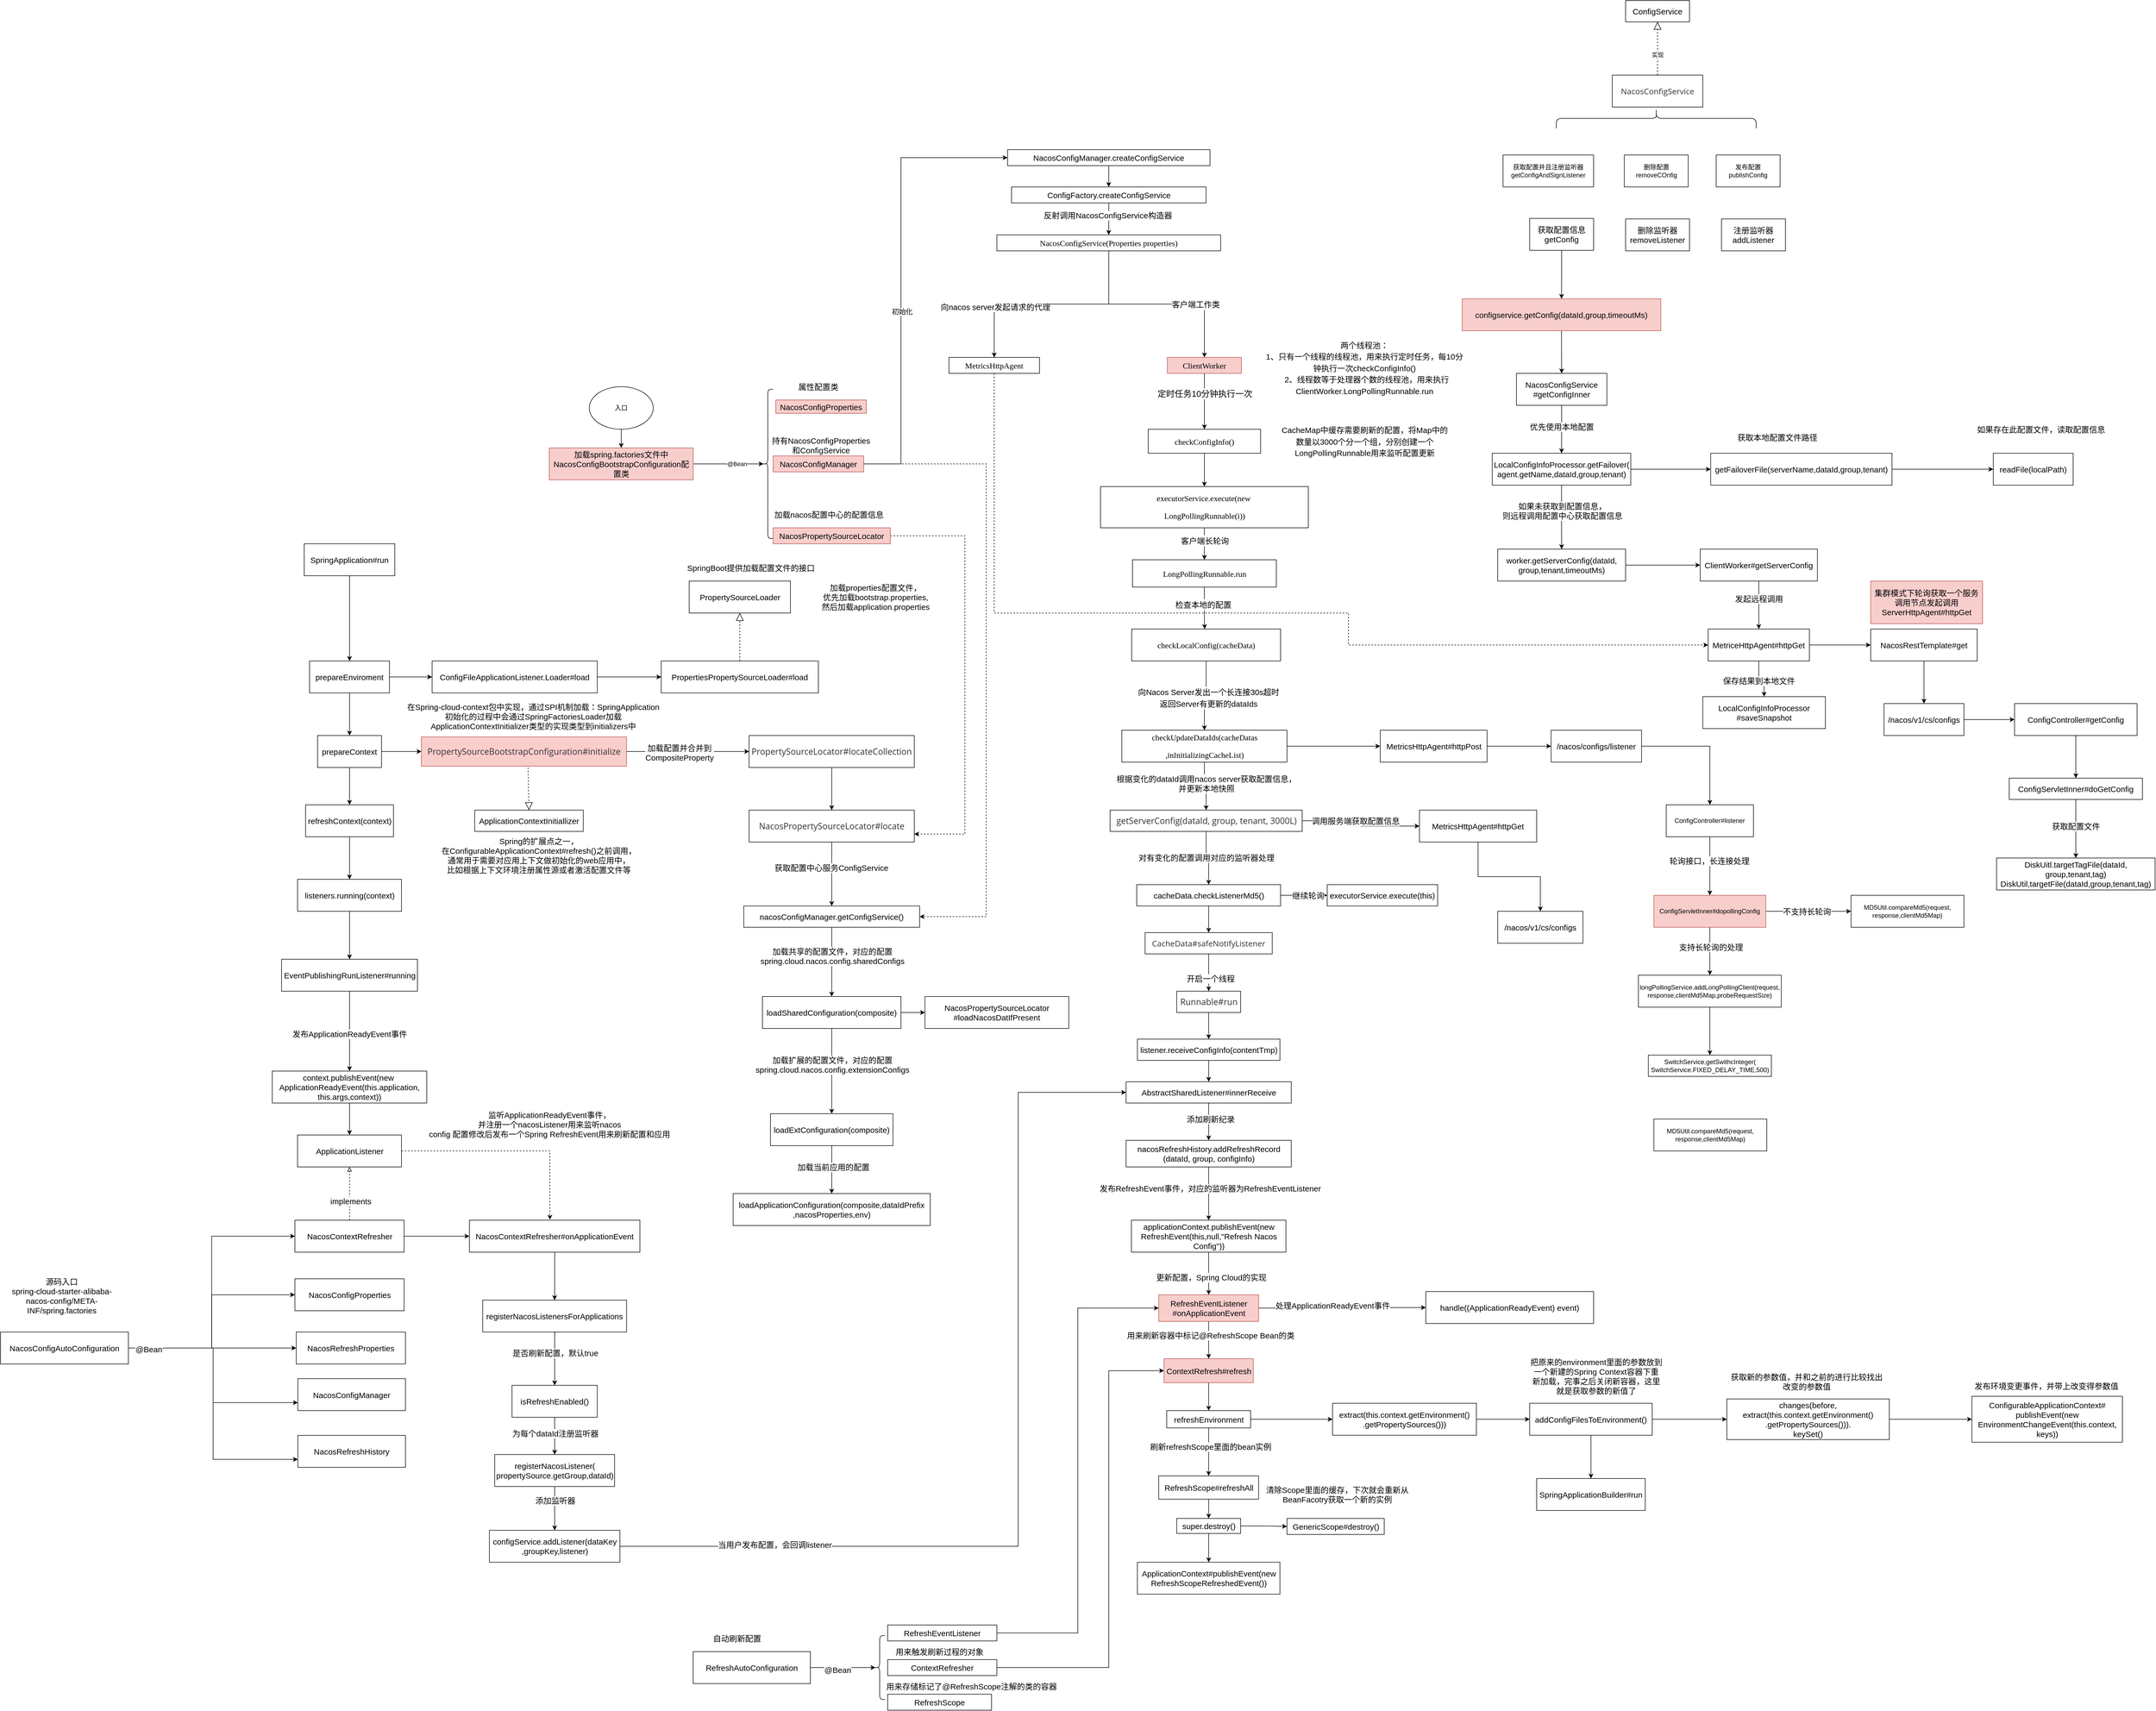 <mxfile version="16.5.6" type="github">
  <diagram id="AEkYbbPtGk_L0vC9MOVH" name="第 1 页">
    <mxGraphModel dx="3076" dy="1931" grid="1" gridSize="10" guides="1" tooltips="1" connect="1" arrows="1" fold="1" page="1" pageScale="1" pageWidth="827" pageHeight="1169" math="0" shadow="0">
      <root>
        <mxCell id="0" />
        <mxCell id="1" parent="0" />
        <mxCell id="gMyOnzurJYTI28C3glSG-3" value="" style="edgeStyle=orthogonalEdgeStyle;rounded=0;orthogonalLoop=1;jettySize=auto;html=1;" parent="1" source="gMyOnzurJYTI28C3glSG-1" target="gMyOnzurJYTI28C3glSG-2" edge="1">
          <mxGeometry relative="1" as="geometry" />
        </mxCell>
        <mxCell id="gMyOnzurJYTI28C3glSG-1" value="入口" style="ellipse;whiteSpace=wrap;html=1;" parent="1" vertex="1">
          <mxGeometry x="115" y="55" width="120" height="80" as="geometry" />
        </mxCell>
        <mxCell id="gMyOnzurJYTI28C3glSG-7" style="edgeStyle=orthogonalEdgeStyle;rounded=0;orthogonalLoop=1;jettySize=auto;html=1;entryX=0.1;entryY=0.5;entryDx=0;entryDy=0;entryPerimeter=0;" parent="1" source="gMyOnzurJYTI28C3glSG-2" target="gMyOnzurJYTI28C3glSG-6" edge="1">
          <mxGeometry relative="1" as="geometry" />
        </mxCell>
        <mxCell id="gMyOnzurJYTI28C3glSG-9" value="@Bean" style="edgeLabel;html=1;align=center;verticalAlign=middle;resizable=0;points=[];" parent="gMyOnzurJYTI28C3glSG-7" vertex="1" connectable="0">
          <mxGeometry x="0.232" relative="1" as="geometry">
            <mxPoint as="offset" />
          </mxGeometry>
        </mxCell>
        <mxCell id="gMyOnzurJYTI28C3glSG-2" value="&lt;font style=&quot;font-size: 15px&quot;&gt;加载spring.factories文件中NacosConfigBootstrapConfiguration配置类&lt;/font&gt;" style="whiteSpace=wrap;html=1;fillColor=#f8cecc;strokeColor=#b85450;" parent="1" vertex="1">
          <mxGeometry x="40" y="170" width="270" height="60" as="geometry" />
        </mxCell>
        <mxCell id="gMyOnzurJYTI28C3glSG-6" value="" style="shape=curlyBracket;whiteSpace=wrap;html=1;rounded=1;" parent="1" vertex="1">
          <mxGeometry x="440" y="60" width="20" height="280" as="geometry" />
        </mxCell>
        <mxCell id="gMyOnzurJYTI28C3glSG-10" value="&lt;font style=&quot;font-size: 15px&quot;&gt;NacosConfigProperties&lt;/font&gt;" style="rounded=0;whiteSpace=wrap;html=1;fillColor=#f8cecc;strokeColor=#b85450;" parent="1" vertex="1">
          <mxGeometry x="465" y="80" width="170" height="25" as="geometry" />
        </mxCell>
        <mxCell id="gMyOnzurJYTI28C3glSG-21" style="edgeStyle=orthogonalEdgeStyle;rounded=0;orthogonalLoop=1;jettySize=auto;html=1;entryX=0;entryY=0.5;entryDx=0;entryDy=0;fontSize=13;" parent="1" source="gMyOnzurJYTI28C3glSG-12" target="gMyOnzurJYTI28C3glSG-17" edge="1">
          <mxGeometry relative="1" as="geometry">
            <Array as="points">
              <mxPoint x="700" y="200" />
              <mxPoint x="700" y="-375" />
            </Array>
          </mxGeometry>
        </mxCell>
        <mxCell id="gMyOnzurJYTI28C3glSG-22" value="初始化" style="edgeLabel;html=1;align=center;verticalAlign=middle;resizable=0;points=[];fontSize=13;" parent="gMyOnzurJYTI28C3glSG-21" vertex="1" connectable="0">
          <mxGeometry x="-0.157" y="-2" relative="1" as="geometry">
            <mxPoint as="offset" />
          </mxGeometry>
        </mxCell>
        <mxCell id="nUu-qofF7TvcxjBh7wJN-59" style="edgeStyle=orthogonalEdgeStyle;rounded=0;orthogonalLoop=1;jettySize=auto;html=1;entryX=1;entryY=0.5;entryDx=0;entryDy=0;dashed=1;fontSize=15;endArrow=classic;endFill=1;" parent="1" source="gMyOnzurJYTI28C3glSG-12" target="nUu-qofF7TvcxjBh7wJN-1" edge="1">
          <mxGeometry relative="1" as="geometry">
            <Array as="points">
              <mxPoint x="860" y="200" />
              <mxPoint x="860" y="1050" />
            </Array>
          </mxGeometry>
        </mxCell>
        <mxCell id="gMyOnzurJYTI28C3glSG-12" value="&lt;font style=&quot;font-size: 15px&quot;&gt;NacosConfigManager&lt;/font&gt;" style="rounded=0;whiteSpace=wrap;html=1;fillColor=#f8cecc;strokeColor=#b85450;" parent="1" vertex="1">
          <mxGeometry x="460" y="185" width="170" height="30" as="geometry" />
        </mxCell>
        <mxCell id="nUu-qofF7TvcxjBh7wJN-58" style="edgeStyle=orthogonalEdgeStyle;rounded=0;orthogonalLoop=1;jettySize=auto;html=1;entryX=1;entryY=0.75;entryDx=0;entryDy=0;fontSize=15;endArrow=classic;endFill=1;dashed=1;" parent="1" source="gMyOnzurJYTI28C3glSG-13" target="mHClkzEe4EQX2rLaS-CH-69" edge="1">
          <mxGeometry relative="1" as="geometry">
            <Array as="points">
              <mxPoint x="820" y="335" />
              <mxPoint x="820" y="895" />
            </Array>
          </mxGeometry>
        </mxCell>
        <mxCell id="gMyOnzurJYTI28C3glSG-13" value="&lt;font style=&quot;font-size: 15px&quot;&gt;NacosPropertySourceLocator&lt;/font&gt;" style="rounded=0;whiteSpace=wrap;html=1;fillColor=#f8cecc;strokeColor=#b85450;" parent="1" vertex="1">
          <mxGeometry x="460" y="320" width="220" height="30" as="geometry" />
        </mxCell>
        <mxCell id="gMyOnzurJYTI28C3glSG-14" value="&lt;font style=&quot;font-size: 15px&quot;&gt;加载nacos配置中心的配置信息&lt;/font&gt;" style="text;html=1;strokeColor=none;fillColor=none;align=center;verticalAlign=middle;whiteSpace=wrap;rounded=0;" parent="1" vertex="1">
          <mxGeometry x="460" y="280" width="210" height="30" as="geometry" />
        </mxCell>
        <mxCell id="gMyOnzurJYTI28C3glSG-15" value="&lt;font style=&quot;font-size: 15px&quot;&gt;持有NacosConfigProperties&lt;br&gt;和ConfigService&lt;/font&gt;" style="text;html=1;strokeColor=none;fillColor=none;align=center;verticalAlign=middle;whiteSpace=wrap;rounded=0;" parent="1" vertex="1">
          <mxGeometry x="420" y="150" width="260" height="30" as="geometry" />
        </mxCell>
        <mxCell id="gMyOnzurJYTI28C3glSG-16" value="&lt;font style=&quot;font-size: 15px&quot;&gt;属性配置类&lt;/font&gt;" style="text;html=1;strokeColor=none;fillColor=none;align=center;verticalAlign=middle;whiteSpace=wrap;rounded=0;" parent="1" vertex="1">
          <mxGeometry x="465" y="40" width="160" height="30" as="geometry" />
        </mxCell>
        <mxCell id="gMyOnzurJYTI28C3glSG-20" value="" style="edgeStyle=orthogonalEdgeStyle;rounded=0;orthogonalLoop=1;jettySize=auto;html=1;fontSize=13;" parent="1" source="gMyOnzurJYTI28C3glSG-17" target="gMyOnzurJYTI28C3glSG-19" edge="1">
          <mxGeometry relative="1" as="geometry" />
        </mxCell>
        <mxCell id="gMyOnzurJYTI28C3glSG-17" value="&lt;font style=&quot;font-size: 15px&quot;&gt;NacosConfigManager.createConfigService&lt;/font&gt;" style="whiteSpace=wrap;html=1;rounded=0;" parent="1" vertex="1">
          <mxGeometry x="900" y="-390" width="380" height="30" as="geometry" />
        </mxCell>
        <mxCell id="gMyOnzurJYTI28C3glSG-24" value="" style="edgeStyle=orthogonalEdgeStyle;rounded=0;orthogonalLoop=1;jettySize=auto;html=1;fontSize=13;" parent="1" source="gMyOnzurJYTI28C3glSG-19" target="gMyOnzurJYTI28C3glSG-23" edge="1">
          <mxGeometry relative="1" as="geometry" />
        </mxCell>
        <mxCell id="gMyOnzurJYTI28C3glSG-25" value="&lt;font style=&quot;font-size: 15px&quot;&gt;反射调用NacosConfigService构造器&lt;/font&gt;" style="edgeLabel;html=1;align=center;verticalAlign=middle;resizable=0;points=[];fontSize=12;" parent="gMyOnzurJYTI28C3glSG-24" vertex="1" connectable="0">
          <mxGeometry x="-0.229" y="-2" relative="1" as="geometry">
            <mxPoint as="offset" />
          </mxGeometry>
        </mxCell>
        <mxCell id="gMyOnzurJYTI28C3glSG-19" value="&lt;font style=&quot;font-size: 15px&quot;&gt;ConfigFactory.createConfigService&lt;/font&gt;" style="whiteSpace=wrap;html=1;rounded=0;" parent="1" vertex="1">
          <mxGeometry x="907.5" y="-320" width="365" height="30" as="geometry" />
        </mxCell>
        <mxCell id="gMyOnzurJYTI28C3glSG-27" value="" style="edgeStyle=orthogonalEdgeStyle;rounded=0;orthogonalLoop=1;jettySize=auto;html=1;fontSize=12;fontColor=#000000;" parent="1" source="gMyOnzurJYTI28C3glSG-23" target="gMyOnzurJYTI28C3glSG-26" edge="1">
          <mxGeometry relative="1" as="geometry" />
        </mxCell>
        <mxCell id="gMyOnzurJYTI28C3glSG-46" value="&lt;font style=&quot;font-size: 15px&quot;&gt;客户端工作类&lt;/font&gt;" style="edgeLabel;html=1;align=center;verticalAlign=middle;resizable=0;points=[];fontSize=18;fontColor=#000000;" parent="gMyOnzurJYTI28C3glSG-27" vertex="1" connectable="0">
          <mxGeometry x="0.385" relative="1" as="geometry">
            <mxPoint as="offset" />
          </mxGeometry>
        </mxCell>
        <mxCell id="gMyOnzurJYTI28C3glSG-29" value="" style="edgeStyle=orthogonalEdgeStyle;rounded=0;orthogonalLoop=1;jettySize=auto;html=1;fontSize=18;fontColor=#000000;" parent="1" source="gMyOnzurJYTI28C3glSG-23" target="gMyOnzurJYTI28C3glSG-28" edge="1">
          <mxGeometry relative="1" as="geometry" />
        </mxCell>
        <mxCell id="gMyOnzurJYTI28C3glSG-40" value="&lt;font style=&quot;font-size: 15px&quot;&gt;向nacos server发起请求的代理&lt;/font&gt;" style="edgeLabel;html=1;align=center;verticalAlign=middle;resizable=0;points=[];fontSize=12;fontColor=#000000;" parent="gMyOnzurJYTI28C3glSG-29" vertex="1" connectable="0">
          <mxGeometry x="0.232" y="1" relative="1" as="geometry">
            <mxPoint x="-58" y="4" as="offset" />
          </mxGeometry>
        </mxCell>
        <mxCell id="gMyOnzurJYTI28C3glSG-23" value="&lt;pre style=&quot;font-family: &amp;#34;consolas&amp;#34;&quot;&gt;&lt;span style=&quot;background-color: rgb(255 , 255 , 255)&quot;&gt;&lt;font style=&quot;font-size: 15px&quot;&gt;NacosConfigService(Properties properties)&lt;/font&gt;&lt;/span&gt;&lt;/pre&gt;" style="whiteSpace=wrap;html=1;rounded=0;" parent="1" vertex="1">
          <mxGeometry x="880" y="-230" width="420" height="30" as="geometry" />
        </mxCell>
        <mxCell id="gMyOnzurJYTI28C3glSG-43" value="" style="edgeStyle=orthogonalEdgeStyle;rounded=0;orthogonalLoop=1;jettySize=auto;html=1;fontSize=12;fontColor=#000000;" parent="1" source="gMyOnzurJYTI28C3glSG-26" target="gMyOnzurJYTI28C3glSG-42" edge="1">
          <mxGeometry relative="1" as="geometry" />
        </mxCell>
        <mxCell id="gMyOnzurJYTI28C3glSG-45" value="&lt;font style=&quot;font-size: 16px&quot;&gt;定时任务10分钟执行一次&lt;/font&gt;" style="edgeLabel;html=1;align=center;verticalAlign=middle;resizable=0;points=[];fontSize=18;fontColor=#000000;" parent="gMyOnzurJYTI28C3glSG-43" vertex="1" connectable="0">
          <mxGeometry x="-0.28" relative="1" as="geometry">
            <mxPoint as="offset" />
          </mxGeometry>
        </mxCell>
        <mxCell id="gMyOnzurJYTI28C3glSG-26" value="&lt;pre style=&quot;font-family: &amp;#34;consolas&amp;#34;&quot;&gt;&lt;font style=&quot;font-size: 15px&quot;&gt;ClientWorker&lt;/font&gt;&lt;/pre&gt;" style="whiteSpace=wrap;html=1;rounded=0;fillColor=#f8cecc;strokeColor=#b85450;" parent="1" vertex="1">
          <mxGeometry x="1200" width="139" height="30" as="geometry" />
        </mxCell>
        <mxCell id="nUu-qofF7TvcxjBh7wJN-94" style="edgeStyle=orthogonalEdgeStyle;rounded=0;orthogonalLoop=1;jettySize=auto;html=1;entryX=0;entryY=0.5;entryDx=0;entryDy=0;fontSize=15;endArrow=classic;endFill=1;dashed=1;" parent="1" source="gMyOnzurJYTI28C3glSG-28" target="nUu-qofF7TvcxjBh7wJN-83" edge="1">
          <mxGeometry relative="1" as="geometry">
            <Array as="points">
              <mxPoint x="875" y="480" />
              <mxPoint x="1540" y="480" />
              <mxPoint x="1540" y="540" />
            </Array>
          </mxGeometry>
        </mxCell>
        <mxCell id="gMyOnzurJYTI28C3glSG-28" value="&lt;pre style=&quot;font-family: &amp;#34;consolas&amp;#34;&quot;&gt;&lt;font style=&quot;background-color: rgb(255 , 255 , 255) ; font-size: 15px&quot;&gt;MetricsHttpAgent&lt;/font&gt;&lt;/pre&gt;" style="whiteSpace=wrap;html=1;rounded=0;" parent="1" vertex="1">
          <mxGeometry x="790" width="170" height="30" as="geometry" />
        </mxCell>
        <mxCell id="gMyOnzurJYTI28C3glSG-48" value="" style="edgeStyle=orthogonalEdgeStyle;rounded=0;orthogonalLoop=1;jettySize=auto;html=1;fontSize=18;fontColor=#000000;" parent="1" source="gMyOnzurJYTI28C3glSG-42" target="gMyOnzurJYTI28C3glSG-47" edge="1">
          <mxGeometry relative="1" as="geometry" />
        </mxCell>
        <mxCell id="gMyOnzurJYTI28C3glSG-42" value="&lt;pre style=&quot;font-family: &amp;#34;consolas&amp;#34;&quot;&gt;&lt;span style=&quot;background-color: rgb(255 , 255 , 255)&quot;&gt;&lt;font style=&quot;font-size: 15px&quot;&gt;checkConfigInfo()&lt;/font&gt;&lt;/span&gt;&lt;/pre&gt;" style="whiteSpace=wrap;html=1;rounded=0;" parent="1" vertex="1">
          <mxGeometry x="1164" y="135" width="211" height="45" as="geometry" />
        </mxCell>
        <mxCell id="gMyOnzurJYTI28C3glSG-52" value="" style="edgeStyle=orthogonalEdgeStyle;rounded=0;orthogonalLoop=1;jettySize=auto;html=1;fontSize=18;fontColor=#000000;" parent="1" source="gMyOnzurJYTI28C3glSG-47" target="gMyOnzurJYTI28C3glSG-51" edge="1">
          <mxGeometry relative="1" as="geometry">
            <Array as="points">
              <mxPoint x="1270" y="380" />
              <mxPoint x="1270" y="380" />
            </Array>
          </mxGeometry>
        </mxCell>
        <mxCell id="gMyOnzurJYTI28C3glSG-53" value="&lt;font style=&quot;font-size: 15px&quot;&gt;客户端长轮询&lt;/font&gt;" style="edgeLabel;html=1;align=center;verticalAlign=middle;resizable=0;points=[];fontSize=18;fontColor=#000000;" parent="gMyOnzurJYTI28C3glSG-52" vertex="1" connectable="0">
          <mxGeometry x="-0.212" relative="1" as="geometry">
            <mxPoint as="offset" />
          </mxGeometry>
        </mxCell>
        <mxCell id="gMyOnzurJYTI28C3glSG-47" value="&lt;pre style=&quot;font-family: &amp;#34;consolas&amp;#34; ; font-size: 15px&quot;&gt;&lt;span style=&quot;background-color: rgb(255 , 255 , 255)&quot;&gt;&lt;font style=&quot;font-size: 15px&quot;&gt;executorService.execute(new &lt;/font&gt;&lt;/span&gt;&lt;/pre&gt;&lt;pre style=&quot;font-family: &amp;#34;consolas&amp;#34; ; font-size: 15px&quot;&gt;&lt;font style=&quot;font-size: 15px&quot;&gt;LongPollingRunnable(i))&lt;/font&gt;&lt;/pre&gt;" style="whiteSpace=wrap;html=1;rounded=0;" parent="1" vertex="1">
          <mxGeometry x="1074.5" y="242.5" width="390" height="77.5" as="geometry" />
        </mxCell>
        <mxCell id="gMyOnzurJYTI28C3glSG-49" value="&lt;font style=&quot;font-size: 15px&quot;&gt;两个线程池：&lt;br&gt;1、只有一个线程的线程池，用来执行定时任务，每10分钟执行一次checkConfigInfo()&lt;br&gt;&amp;nbsp; 2、线程数等于处理器个数的线程池，用来执行ClientWorker.LongPollingRunnable.run&lt;/font&gt;" style="text;html=1;strokeColor=none;fillColor=none;align=center;verticalAlign=middle;whiteSpace=wrap;rounded=0;labelBackgroundColor=none;fontSize=18;fontColor=#000000;" parent="1" vertex="1">
          <mxGeometry x="1380" y="-60" width="380" height="160" as="geometry" />
        </mxCell>
        <mxCell id="gMyOnzurJYTI28C3glSG-50" value="&lt;font style=&quot;font-size: 15px&quot;&gt;CacheMap中缓存需要刷新的配置，将Map中的数量以3000个分一个组，分别创建一个LongPollingRunnable用来监听配置更新&lt;/font&gt;" style="text;html=1;strokeColor=none;fillColor=none;align=center;verticalAlign=middle;whiteSpace=wrap;rounded=0;labelBackgroundColor=none;fontSize=18;fontColor=#000000;" parent="1" vertex="1">
          <mxGeometry x="1412.5" y="112.5" width="315" height="90" as="geometry" />
        </mxCell>
        <mxCell id="gMyOnzurJYTI28C3glSG-55" value="" style="edgeStyle=orthogonalEdgeStyle;rounded=0;orthogonalLoop=1;jettySize=auto;html=1;fontSize=18;fontColor=#000000;" parent="1" source="gMyOnzurJYTI28C3glSG-51" target="gMyOnzurJYTI28C3glSG-54" edge="1">
          <mxGeometry relative="1" as="geometry">
            <Array as="points">
              <mxPoint x="1270" y="493" />
              <mxPoint x="1270" y="493" />
            </Array>
          </mxGeometry>
        </mxCell>
        <mxCell id="gMyOnzurJYTI28C3glSG-56" value="&lt;font style=&quot;font-size: 15px&quot;&gt;检查本地的配置&lt;/font&gt;" style="edgeLabel;html=1;align=center;verticalAlign=middle;resizable=0;points=[];fontSize=18;fontColor=#000000;" parent="gMyOnzurJYTI28C3glSG-55" vertex="1" connectable="0">
          <mxGeometry x="-0.18" y="-3" relative="1" as="geometry">
            <mxPoint as="offset" />
          </mxGeometry>
        </mxCell>
        <mxCell id="gMyOnzurJYTI28C3glSG-51" value="&lt;pre style=&quot;font-family: &amp;#34;consolas&amp;#34;&quot;&gt;&lt;font style=&quot;font-size: 15px&quot;&gt;LongPollingRunnable.run&lt;/font&gt;&lt;/pre&gt;" style="whiteSpace=wrap;html=1;rounded=0;" parent="1" vertex="1">
          <mxGeometry x="1134.5" y="380" width="270" height="51.25" as="geometry" />
        </mxCell>
        <mxCell id="gMyOnzurJYTI28C3glSG-58" value="" style="edgeStyle=orthogonalEdgeStyle;rounded=0;orthogonalLoop=1;jettySize=auto;html=1;fontSize=18;fontColor=#000000;" parent="1" source="gMyOnzurJYTI28C3glSG-54" target="gMyOnzurJYTI28C3glSG-57" edge="1">
          <mxGeometry relative="1" as="geometry" />
        </mxCell>
        <mxCell id="gMyOnzurJYTI28C3glSG-61" value="&lt;font style=&quot;font-size: 15px&quot;&gt;向Nacos Server发出一个长连接30s超时&lt;br&gt;返回Server有更新的dataIds&lt;/font&gt;" style="edgeLabel;html=1;align=center;verticalAlign=middle;resizable=0;points=[];fontSize=18;fontColor=#000000;" parent="gMyOnzurJYTI28C3glSG-58" vertex="1" connectable="0">
          <mxGeometry x="0.168" y="1" relative="1" as="geometry">
            <mxPoint x="6" y="-6" as="offset" />
          </mxGeometry>
        </mxCell>
        <mxCell id="gMyOnzurJYTI28C3glSG-54" value="&lt;pre style=&quot;font-family: &amp;#34;consolas&amp;#34;&quot;&gt;&lt;span style=&quot;background-color: rgb(255 , 255 , 255)&quot;&gt;&lt;font style=&quot;font-size: 15px&quot;&gt;checkLocalConfig(cacheData)&lt;/font&gt;&lt;/span&gt;&lt;/pre&gt;" style="whiteSpace=wrap;html=1;rounded=0;" parent="1" vertex="1">
          <mxGeometry x="1133" y="510" width="279.5" height="60" as="geometry" />
        </mxCell>
        <mxCell id="gMyOnzurJYTI28C3glSG-63" value="" style="edgeStyle=orthogonalEdgeStyle;rounded=0;orthogonalLoop=1;jettySize=auto;html=1;fontSize=15;fontColor=#000000;" parent="1" source="gMyOnzurJYTI28C3glSG-57" target="gMyOnzurJYTI28C3glSG-62" edge="1">
          <mxGeometry relative="1" as="geometry" />
        </mxCell>
        <mxCell id="gMyOnzurJYTI28C3glSG-64" value="根据变化的dataId调用nacos server获取配置信息，&lt;br&gt;并更新本地快照" style="edgeLabel;html=1;align=center;verticalAlign=middle;resizable=0;points=[];fontSize=15;fontColor=#000000;" parent="gMyOnzurJYTI28C3glSG-63" vertex="1" connectable="0">
          <mxGeometry x="0.34" y="-1" relative="1" as="geometry">
            <mxPoint x="1" y="-20" as="offset" />
          </mxGeometry>
        </mxCell>
        <mxCell id="mHClkzEe4EQX2rLaS-CH-41" value="" style="edgeStyle=orthogonalEdgeStyle;rounded=0;orthogonalLoop=1;jettySize=auto;html=1;fontSize=15;" parent="1" source="gMyOnzurJYTI28C3glSG-57" target="mHClkzEe4EQX2rLaS-CH-40" edge="1">
          <mxGeometry relative="1" as="geometry" />
        </mxCell>
        <mxCell id="gMyOnzurJYTI28C3glSG-57" value="&lt;p style=&quot;line-height: 0&quot;&gt;&lt;/p&gt;&lt;pre style=&quot;font-family: &amp;#34;consolas&amp;#34; ; font-size: 15px&quot;&gt;&lt;span style=&quot;background-color: rgb(255 , 255 , 255)&quot;&gt;&lt;font style=&quot;font-size: 15px&quot;&gt;checkUpdateDataIds(cacheDatas&lt;/font&gt;&lt;/span&gt;&lt;/pre&gt;&lt;pre style=&quot;font-family: &amp;#34;consolas&amp;#34; ; font-size: 15px&quot;&gt;&lt;span style=&quot;background-color: rgb(255 , 255 , 255)&quot;&gt;&lt;font style=&quot;font-size: 15px&quot;&gt;,inInitializingCacheList)&lt;/font&gt;&lt;/span&gt;&lt;/pre&gt;&lt;p&gt;&lt;/p&gt;" style="whiteSpace=wrap;html=1;rounded=0;align=center;spacing=0;" parent="1" vertex="1">
          <mxGeometry x="1114.5" y="700" width="310" height="60" as="geometry" />
        </mxCell>
        <mxCell id="gMyOnzurJYTI28C3glSG-66" value="" style="edgeStyle=orthogonalEdgeStyle;rounded=0;orthogonalLoop=1;jettySize=auto;html=1;fontSize=15;fontColor=#000000;" parent="1" source="gMyOnzurJYTI28C3glSG-62" target="gMyOnzurJYTI28C3glSG-65" edge="1">
          <mxGeometry relative="1" as="geometry" />
        </mxCell>
        <mxCell id="gMyOnzurJYTI28C3glSG-67" value="对有变化的配置调用对应的监听器处理" style="edgeLabel;html=1;align=center;verticalAlign=middle;resizable=0;points=[];fontSize=15;fontColor=#000000;" parent="gMyOnzurJYTI28C3glSG-66" vertex="1" connectable="0">
          <mxGeometry x="-0.3" y="-2" relative="1" as="geometry">
            <mxPoint x="2" y="12" as="offset" />
          </mxGeometry>
        </mxCell>
        <mxCell id="mHClkzEe4EQX2rLaS-CH-36" value="" style="edgeStyle=orthogonalEdgeStyle;rounded=0;orthogonalLoop=1;jettySize=auto;html=1;fontSize=15;" parent="1" source="gMyOnzurJYTI28C3glSG-62" target="mHClkzEe4EQX2rLaS-CH-35" edge="1">
          <mxGeometry relative="1" as="geometry" />
        </mxCell>
        <mxCell id="mHClkzEe4EQX2rLaS-CH-37" value="调用服务端获取配置信息" style="edgeLabel;html=1;align=center;verticalAlign=middle;resizable=0;points=[];fontSize=15;" parent="mHClkzEe4EQX2rLaS-CH-36" vertex="1" connectable="0">
          <mxGeometry x="-0.136" relative="1" as="geometry">
            <mxPoint as="offset" />
          </mxGeometry>
        </mxCell>
        <mxCell id="gMyOnzurJYTI28C3glSG-62" value="&lt;span style=&quot;color: rgb(51 , 51 , 51) ; font-family: &amp;#34;open sans&amp;#34; , &amp;#34;clear sans&amp;#34; , &amp;#34;helvetica neue&amp;#34; , &amp;#34;helvetica&amp;#34; , &amp;#34;arial&amp;#34; , &amp;#34;segoe ui emoji&amp;#34; , sans-serif ; font-size: 16px ; background-color: rgb(255 , 255 , 255)&quot;&gt;getServerConfig(dataId, group, tenant, 3000L)&lt;/span&gt;" style="whiteSpace=wrap;html=1;rounded=0;spacing=0;" parent="1" vertex="1">
          <mxGeometry x="1092.5" y="850" width="360.5" height="40" as="geometry" />
        </mxCell>
        <mxCell id="gMyOnzurJYTI28C3glSG-69" value="" style="edgeStyle=orthogonalEdgeStyle;rounded=0;orthogonalLoop=1;jettySize=auto;html=1;fontSize=15;fontColor=#000000;" parent="1" source="gMyOnzurJYTI28C3glSG-65" target="gMyOnzurJYTI28C3glSG-68" edge="1">
          <mxGeometry relative="1" as="geometry" />
        </mxCell>
        <mxCell id="gMyOnzurJYTI28C3glSG-70" value="继续轮询" style="edgeLabel;html=1;align=center;verticalAlign=middle;resizable=0;points=[];fontSize=15;fontColor=#000000;" parent="gMyOnzurJYTI28C3glSG-69" vertex="1" connectable="0">
          <mxGeometry x="0.182" relative="1" as="geometry">
            <mxPoint as="offset" />
          </mxGeometry>
        </mxCell>
        <mxCell id="gMyOnzurJYTI28C3glSG-72" value="" style="edgeStyle=orthogonalEdgeStyle;rounded=0;orthogonalLoop=1;jettySize=auto;html=1;fontSize=15;fontColor=#000000;" parent="1" source="gMyOnzurJYTI28C3glSG-65" target="gMyOnzurJYTI28C3glSG-71" edge="1">
          <mxGeometry relative="1" as="geometry" />
        </mxCell>
        <mxCell id="gMyOnzurJYTI28C3glSG-65" value="&lt;font style=&quot;font-size: 15px&quot;&gt;cacheData.checkListenerMd5()&lt;/font&gt;" style="whiteSpace=wrap;html=1;rounded=0;spacing=0;" parent="1" vertex="1">
          <mxGeometry x="1142.5" y="990" width="270" height="40" as="geometry" />
        </mxCell>
        <mxCell id="gMyOnzurJYTI28C3glSG-68" value="executorService.execute(this)" style="whiteSpace=wrap;html=1;rounded=0;spacing=0;fontSize=15;" parent="1" vertex="1">
          <mxGeometry x="1500" y="990" width="207.25" height="40" as="geometry" />
        </mxCell>
        <mxCell id="gMyOnzurJYTI28C3glSG-74" value="" style="edgeStyle=orthogonalEdgeStyle;rounded=0;orthogonalLoop=1;jettySize=auto;html=1;fontSize=15;fontColor=#000000;" parent="1" source="gMyOnzurJYTI28C3glSG-71" target="gMyOnzurJYTI28C3glSG-73" edge="1">
          <mxGeometry relative="1" as="geometry" />
        </mxCell>
        <mxCell id="gMyOnzurJYTI28C3glSG-75" value="开启一个线程" style="edgeLabel;html=1;align=center;verticalAlign=middle;resizable=0;points=[];fontSize=15;fontColor=#000000;" parent="gMyOnzurJYTI28C3glSG-74" vertex="1" connectable="0">
          <mxGeometry x="0.308" y="3" relative="1" as="geometry">
            <mxPoint as="offset" />
          </mxGeometry>
        </mxCell>
        <mxCell id="gMyOnzurJYTI28C3glSG-71" value="&lt;p class=&quot;md-end-block md-p md-focus&quot; style=&quot;box-sizing: border-box ; line-height: inherit ; margin: 0.8em 0px ; position: relative ; color: rgb(51 , 51 , 51) ; font-family: &amp;#34;open sans&amp;#34; , &amp;#34;clear sans&amp;#34; , &amp;#34;helvetica neue&amp;#34; , &amp;#34;helvetica&amp;#34; , &amp;#34;arial&amp;#34; , &amp;#34;segoe ui emoji&amp;#34; , sans-serif&quot;&gt;&lt;font style=&quot;font-size: 15px&quot;&gt;CacheData#safeNotifyListener&lt;/font&gt;&lt;/p&gt;" style="whiteSpace=wrap;html=1;rounded=0;spacing=0;" parent="1" vertex="1">
          <mxGeometry x="1158.18" y="1080" width="238.63" height="40" as="geometry" />
        </mxCell>
        <mxCell id="gMyOnzurJYTI28C3glSG-77" value="" style="edgeStyle=orthogonalEdgeStyle;rounded=0;orthogonalLoop=1;jettySize=auto;html=1;fontSize=15;fontColor=#000000;" parent="1" source="gMyOnzurJYTI28C3glSG-73" target="gMyOnzurJYTI28C3glSG-76" edge="1">
          <mxGeometry relative="1" as="geometry" />
        </mxCell>
        <mxCell id="gMyOnzurJYTI28C3glSG-73" value="&lt;span style=&quot;color: rgb(51 , 51 , 51) ; font-family: &amp;#34;open sans&amp;#34; , &amp;#34;clear sans&amp;#34; , &amp;#34;helvetica neue&amp;#34; , &amp;#34;helvetica&amp;#34; , &amp;#34;arial&amp;#34; , &amp;#34;segoe ui emoji&amp;#34; , sans-serif ; font-size: 16px ; background-color: rgb(255 , 255 , 255)&quot;&gt;Runnable#run&lt;/span&gt;" style="whiteSpace=wrap;html=1;rounded=0;spacing=0;" parent="1" vertex="1">
          <mxGeometry x="1217.5" y="1190" width="120" height="40" as="geometry" />
        </mxCell>
        <mxCell id="gMyOnzurJYTI28C3glSG-79" value="" style="edgeStyle=orthogonalEdgeStyle;rounded=0;orthogonalLoop=1;jettySize=auto;html=1;fontSize=15;fontColor=#000000;" parent="1" source="gMyOnzurJYTI28C3glSG-76" target="gMyOnzurJYTI28C3glSG-78" edge="1">
          <mxGeometry relative="1" as="geometry" />
        </mxCell>
        <mxCell id="gMyOnzurJYTI28C3glSG-76" value="&lt;font style=&quot;font-size: 15px&quot;&gt;listener.receiveConfigInfo(contentTmp)&lt;/font&gt;" style="whiteSpace=wrap;html=1;rounded=0;spacing=0;" parent="1" vertex="1">
          <mxGeometry x="1143.75" y="1280" width="267.5" height="40" as="geometry" />
        </mxCell>
        <mxCell id="gMyOnzurJYTI28C3glSG-81" value="" style="edgeStyle=orthogonalEdgeStyle;rounded=0;orthogonalLoop=1;jettySize=auto;html=1;fontSize=15;fontColor=#000000;" parent="1" source="gMyOnzurJYTI28C3glSG-78" target="gMyOnzurJYTI28C3glSG-80" edge="1">
          <mxGeometry relative="1" as="geometry" />
        </mxCell>
        <mxCell id="gMyOnzurJYTI28C3glSG-82" value="添加刷新纪录" style="edgeLabel;html=1;align=center;verticalAlign=middle;resizable=0;points=[];fontSize=15;fontColor=#000000;" parent="gMyOnzurJYTI28C3glSG-81" vertex="1" connectable="0">
          <mxGeometry x="-0.233" y="1" relative="1" as="geometry">
            <mxPoint x="2" y="3" as="offset" />
          </mxGeometry>
        </mxCell>
        <mxCell id="gMyOnzurJYTI28C3glSG-78" value="AbstractSharedListener#innerReceive" style="whiteSpace=wrap;html=1;rounded=0;spacing=0;fontSize=15;" parent="1" vertex="1">
          <mxGeometry x="1122.5" y="1360" width="310" height="40" as="geometry" />
        </mxCell>
        <mxCell id="mHClkzEe4EQX2rLaS-CH-2" value="" style="edgeStyle=orthogonalEdgeStyle;rounded=0;orthogonalLoop=1;jettySize=auto;html=1;" parent="1" source="gMyOnzurJYTI28C3glSG-80" target="mHClkzEe4EQX2rLaS-CH-1" edge="1">
          <mxGeometry relative="1" as="geometry" />
        </mxCell>
        <mxCell id="mHClkzEe4EQX2rLaS-CH-3" value="发布RefreshEvent事件，对应的监听器为RefreshEventListener" style="edgeLabel;html=1;align=center;verticalAlign=middle;resizable=0;points=[];fontSize=15;" parent="mHClkzEe4EQX2rLaS-CH-2" vertex="1" connectable="0">
          <mxGeometry x="-0.213" y="2" relative="1" as="geometry">
            <mxPoint as="offset" />
          </mxGeometry>
        </mxCell>
        <mxCell id="gMyOnzurJYTI28C3glSG-80" value="nacosRefreshHistory.addRefreshRecord&lt;br&gt;(dataId, group, configInfo)" style="whiteSpace=wrap;html=1;fontSize=15;rounded=0;spacing=0;" parent="1" vertex="1">
          <mxGeometry x="1122.5" y="1470" width="310" height="50" as="geometry" />
        </mxCell>
        <mxCell id="OyQYh3m7RU3AJM_eEZGk-1" value="&lt;font style=&quot;font-size: 15px&quot;&gt;ConfigService&lt;/font&gt;" style="rounded=0;whiteSpace=wrap;html=1;" parent="1" vertex="1">
          <mxGeometry x="2060" y="-670" width="120" height="40" as="geometry" />
        </mxCell>
        <mxCell id="OyQYh3m7RU3AJM_eEZGk-2" value="&lt;span style=&quot;color: rgb(51 , 51 , 51) ; font-family: &amp;#34;open sans&amp;#34; , &amp;#34;clear sans&amp;#34; , &amp;#34;helvetica neue&amp;#34; , &amp;#34;helvetica&amp;#34; , &amp;#34;arial&amp;#34; , sans-serif ; background-color: rgb(255 , 255 , 255)&quot;&gt;&lt;font style=&quot;font-size: 15px&quot;&gt;NacosConfigService&lt;/font&gt;&lt;/span&gt;" style="whiteSpace=wrap;html=1;rounded=0;" parent="1" vertex="1">
          <mxGeometry x="2035" y="-530" width="170" height="60" as="geometry" />
        </mxCell>
        <mxCell id="OyQYh3m7RU3AJM_eEZGk-4" value="" style="endArrow=block;dashed=1;endFill=0;endSize=12;html=1;rounded=0;exitX=0.5;exitY=0;exitDx=0;exitDy=0;" parent="1" source="OyQYh3m7RU3AJM_eEZGk-2" target="OyQYh3m7RU3AJM_eEZGk-1" edge="1">
          <mxGeometry width="160" relative="1" as="geometry">
            <mxPoint x="1860" y="-300" as="sourcePoint" />
            <mxPoint x="2020" y="-300" as="targetPoint" />
          </mxGeometry>
        </mxCell>
        <mxCell id="OyQYh3m7RU3AJM_eEZGk-6" value="实现" style="edgeLabel;html=1;align=center;verticalAlign=middle;resizable=0;points=[];" parent="OyQYh3m7RU3AJM_eEZGk-4" vertex="1" connectable="0">
          <mxGeometry x="-0.233" relative="1" as="geometry">
            <mxPoint as="offset" />
          </mxGeometry>
        </mxCell>
        <mxCell id="mHClkzEe4EQX2rLaS-CH-5" value="" style="edgeStyle=orthogonalEdgeStyle;rounded=0;orthogonalLoop=1;jettySize=auto;html=1;" parent="1" source="mHClkzEe4EQX2rLaS-CH-1" target="mHClkzEe4EQX2rLaS-CH-4" edge="1">
          <mxGeometry relative="1" as="geometry" />
        </mxCell>
        <mxCell id="mHClkzEe4EQX2rLaS-CH-6" value="更新配置，Spring Cloud的实现" style="edgeLabel;html=1;align=center;verticalAlign=middle;resizable=0;points=[];fontSize=15;" parent="mHClkzEe4EQX2rLaS-CH-5" vertex="1" connectable="0">
          <mxGeometry x="-0.201" y="4" relative="1" as="geometry">
            <mxPoint y="15" as="offset" />
          </mxGeometry>
        </mxCell>
        <mxCell id="mHClkzEe4EQX2rLaS-CH-1" value="applicationContext.publishEvent(new RefreshEvent(this,null,&quot;Refresh Nacos Config&quot;))" style="whiteSpace=wrap;html=1;fontSize=15;rounded=0;spacing=0;" parent="1" vertex="1">
          <mxGeometry x="1132.5" y="1620" width="290" height="60" as="geometry" />
        </mxCell>
        <mxCell id="mHClkzEe4EQX2rLaS-CH-8" value="" style="edgeStyle=orthogonalEdgeStyle;rounded=0;orthogonalLoop=1;jettySize=auto;html=1;" parent="1" source="mHClkzEe4EQX2rLaS-CH-4" target="mHClkzEe4EQX2rLaS-CH-7" edge="1">
          <mxGeometry relative="1" as="geometry" />
        </mxCell>
        <mxCell id="mHClkzEe4EQX2rLaS-CH-9" value="用来刷新容器中标记@RefreshScope Bean的类" style="edgeLabel;html=1;align=center;verticalAlign=middle;resizable=0;points=[];fontSize=15;" parent="mHClkzEe4EQX2rLaS-CH-8" vertex="1" connectable="0">
          <mxGeometry x="-0.26" y="1" relative="1" as="geometry">
            <mxPoint x="2" as="offset" />
          </mxGeometry>
        </mxCell>
        <mxCell id="nUu-qofF7TvcxjBh7wJN-97" value="" style="edgeStyle=orthogonalEdgeStyle;rounded=0;orthogonalLoop=1;jettySize=auto;html=1;fontSize=15;endArrow=classic;endFill=1;" parent="1" source="mHClkzEe4EQX2rLaS-CH-4" target="nUu-qofF7TvcxjBh7wJN-96" edge="1">
          <mxGeometry relative="1" as="geometry" />
        </mxCell>
        <mxCell id="nUu-qofF7TvcxjBh7wJN-98" value="处理ApplicationReadyEvent事件" style="edgeLabel;html=1;align=center;verticalAlign=middle;resizable=0;points=[];fontSize=15;" parent="nUu-qofF7TvcxjBh7wJN-97" vertex="1" connectable="0">
          <mxGeometry x="-0.188" relative="1" as="geometry">
            <mxPoint x="10" y="-5" as="offset" />
          </mxGeometry>
        </mxCell>
        <mxCell id="mHClkzEe4EQX2rLaS-CH-4" value="RefreshEventListener&lt;br&gt;#onApplicationEvent" style="whiteSpace=wrap;html=1;fontSize=15;rounded=0;spacing=0;fillColor=#f8cecc;strokeColor=#b85450;" parent="1" vertex="1">
          <mxGeometry x="1183.75" y="1760" width="187.5" height="50" as="geometry" />
        </mxCell>
        <mxCell id="mHClkzEe4EQX2rLaS-CH-11" value="" style="edgeStyle=orthogonalEdgeStyle;rounded=0;orthogonalLoop=1;jettySize=auto;html=1;" parent="1" source="mHClkzEe4EQX2rLaS-CH-7" target="mHClkzEe4EQX2rLaS-CH-10" edge="1">
          <mxGeometry relative="1" as="geometry" />
        </mxCell>
        <mxCell id="mHClkzEe4EQX2rLaS-CH-7" value="ContextRefresh#refresh" style="whiteSpace=wrap;html=1;fontSize=15;rounded=0;spacing=0;fillColor=#f8cecc;strokeColor=#b85450;" parent="1" vertex="1">
          <mxGeometry x="1193.75" y="1880" width="167.5" height="45" as="geometry" />
        </mxCell>
        <mxCell id="mHClkzEe4EQX2rLaS-CH-13" value="" style="edgeStyle=orthogonalEdgeStyle;rounded=0;orthogonalLoop=1;jettySize=auto;html=1;" parent="1" source="mHClkzEe4EQX2rLaS-CH-10" target="mHClkzEe4EQX2rLaS-CH-12" edge="1">
          <mxGeometry relative="1" as="geometry" />
        </mxCell>
        <mxCell id="mHClkzEe4EQX2rLaS-CH-20" value="刷新refreshScope里面的bean实例" style="edgeLabel;html=1;align=center;verticalAlign=middle;resizable=0;points=[];fontSize=15;" parent="mHClkzEe4EQX2rLaS-CH-13" vertex="1" connectable="0">
          <mxGeometry x="-0.222" y="3" relative="1" as="geometry">
            <mxPoint as="offset" />
          </mxGeometry>
        </mxCell>
        <mxCell id="mHClkzEe4EQX2rLaS-CH-23" value="" style="edgeStyle=orthogonalEdgeStyle;rounded=0;orthogonalLoop=1;jettySize=auto;html=1;fontSize=15;" parent="1" source="mHClkzEe4EQX2rLaS-CH-10" target="mHClkzEe4EQX2rLaS-CH-22" edge="1">
          <mxGeometry relative="1" as="geometry" />
        </mxCell>
        <mxCell id="mHClkzEe4EQX2rLaS-CH-10" value="refreshEnvironment" style="whiteSpace=wrap;html=1;fontSize=15;rounded=0;spacing=0;" parent="1" vertex="1">
          <mxGeometry x="1198.75" y="1977.5" width="157.5" height="32.5" as="geometry" />
        </mxCell>
        <mxCell id="mHClkzEe4EQX2rLaS-CH-15" value="" style="edgeStyle=orthogonalEdgeStyle;rounded=0;orthogonalLoop=1;jettySize=auto;html=1;" parent="1" source="mHClkzEe4EQX2rLaS-CH-12" target="mHClkzEe4EQX2rLaS-CH-14" edge="1">
          <mxGeometry relative="1" as="geometry" />
        </mxCell>
        <mxCell id="mHClkzEe4EQX2rLaS-CH-12" value="RefreshScope#refreshAll" style="whiteSpace=wrap;html=1;fontSize=15;rounded=0;spacing=0;" parent="1" vertex="1">
          <mxGeometry x="1183.75" y="2100" width="187.5" height="43.75" as="geometry" />
        </mxCell>
        <mxCell id="mHClkzEe4EQX2rLaS-CH-17" value="" style="edgeStyle=orthogonalEdgeStyle;rounded=0;orthogonalLoop=1;jettySize=auto;html=1;" parent="1" source="mHClkzEe4EQX2rLaS-CH-14" target="mHClkzEe4EQX2rLaS-CH-16" edge="1">
          <mxGeometry relative="1" as="geometry" />
        </mxCell>
        <mxCell id="mHClkzEe4EQX2rLaS-CH-19" value="" style="edgeStyle=orthogonalEdgeStyle;rounded=0;orthogonalLoop=1;jettySize=auto;html=1;" parent="1" source="mHClkzEe4EQX2rLaS-CH-14" target="mHClkzEe4EQX2rLaS-CH-18" edge="1">
          <mxGeometry relative="1" as="geometry" />
        </mxCell>
        <mxCell id="mHClkzEe4EQX2rLaS-CH-14" value="super.destroy()" style="whiteSpace=wrap;html=1;fontSize=15;rounded=0;spacing=0;" parent="1" vertex="1">
          <mxGeometry x="1217.5" y="2180" width="120" height="28.13" as="geometry" />
        </mxCell>
        <mxCell id="mHClkzEe4EQX2rLaS-CH-16" value="ApplicationContext#publishEvent(new RefreshScopeRefreshedEvent())" style="whiteSpace=wrap;html=1;fontSize=15;rounded=0;spacing=0;" parent="1" vertex="1">
          <mxGeometry x="1143.75" y="2262.2" width="267.5" height="60" as="geometry" />
        </mxCell>
        <mxCell id="mHClkzEe4EQX2rLaS-CH-18" value="GenericScope#destroy()" style="whiteSpace=wrap;html=1;fontSize=15;rounded=0;spacing=0;" parent="1" vertex="1">
          <mxGeometry x="1424.5" y="2180" width="182.5" height="30" as="geometry" />
        </mxCell>
        <mxCell id="mHClkzEe4EQX2rLaS-CH-21" value="清除Scope里面的缓存，下次就会重新从BeanFacotry获取一个新的实例" style="text;html=1;strokeColor=none;fillColor=none;align=center;verticalAlign=middle;whiteSpace=wrap;rounded=0;fontSize=15;" parent="1" vertex="1">
          <mxGeometry x="1384" y="2120" width="270" height="30" as="geometry" />
        </mxCell>
        <mxCell id="mHClkzEe4EQX2rLaS-CH-25" value="" style="edgeStyle=orthogonalEdgeStyle;rounded=0;orthogonalLoop=1;jettySize=auto;html=1;fontSize=15;" parent="1" source="mHClkzEe4EQX2rLaS-CH-22" target="mHClkzEe4EQX2rLaS-CH-24" edge="1">
          <mxGeometry relative="1" as="geometry" />
        </mxCell>
        <mxCell id="mHClkzEe4EQX2rLaS-CH-22" value="extract(this.context.getEnvironment()&lt;br&gt;.getPropertySources()))" style="whiteSpace=wrap;html=1;fontSize=15;rounded=0;spacing=0;" parent="1" vertex="1">
          <mxGeometry x="1510" y="1963.75" width="270" height="60" as="geometry" />
        </mxCell>
        <mxCell id="mHClkzEe4EQX2rLaS-CH-27" value="" style="edgeStyle=orthogonalEdgeStyle;rounded=0;orthogonalLoop=1;jettySize=auto;html=1;fontSize=15;" parent="1" source="mHClkzEe4EQX2rLaS-CH-24" target="mHClkzEe4EQX2rLaS-CH-26" edge="1">
          <mxGeometry relative="1" as="geometry" />
        </mxCell>
        <mxCell id="mHClkzEe4EQX2rLaS-CH-29" value="" style="edgeStyle=orthogonalEdgeStyle;rounded=0;orthogonalLoop=1;jettySize=auto;html=1;fontSize=15;" parent="1" source="mHClkzEe4EQX2rLaS-CH-24" target="mHClkzEe4EQX2rLaS-CH-28" edge="1">
          <mxGeometry relative="1" as="geometry" />
        </mxCell>
        <mxCell id="mHClkzEe4EQX2rLaS-CH-24" value="addConfigFilesToEnvironment()" style="whiteSpace=wrap;html=1;fontSize=15;rounded=0;spacing=0;" parent="1" vertex="1">
          <mxGeometry x="1880" y="1963.75" width="230" height="60" as="geometry" />
        </mxCell>
        <mxCell id="mHClkzEe4EQX2rLaS-CH-26" value="SpringApplicationBuilder#run" style="whiteSpace=wrap;html=1;fontSize=15;rounded=0;spacing=0;" parent="1" vertex="1">
          <mxGeometry x="1893.13" y="2105" width="203.75" height="60" as="geometry" />
        </mxCell>
        <mxCell id="mHClkzEe4EQX2rLaS-CH-31" value="" style="edgeStyle=orthogonalEdgeStyle;rounded=0;orthogonalLoop=1;jettySize=auto;html=1;fontSize=15;" parent="1" source="mHClkzEe4EQX2rLaS-CH-28" target="mHClkzEe4EQX2rLaS-CH-30" edge="1">
          <mxGeometry relative="1" as="geometry" />
        </mxCell>
        <mxCell id="mHClkzEe4EQX2rLaS-CH-28" value="changes(before,&lt;br&gt;extract(this.context.getEnvironment()&lt;br&gt;.getPropertySources())).&lt;br&gt;keySet()" style="whiteSpace=wrap;html=1;fontSize=15;rounded=0;spacing=0;" parent="1" vertex="1">
          <mxGeometry x="2250" y="1955.63" width="305" height="76.25" as="geometry" />
        </mxCell>
        <mxCell id="mHClkzEe4EQX2rLaS-CH-30" value="ConfigurableApplicationContext#&lt;br&gt;publishEvent(new EnvironmentChangeEvent(this.context, keys))" style="whiteSpace=wrap;html=1;fontSize=15;rounded=0;spacing=0;" parent="1" vertex="1">
          <mxGeometry x="2710" y="1950.63" width="282.5" height="86.24" as="geometry" />
        </mxCell>
        <mxCell id="mHClkzEe4EQX2rLaS-CH-32" value="发布环境变更事件，并带上改变得参数值" style="text;html=1;strokeColor=none;fillColor=none;align=center;verticalAlign=middle;whiteSpace=wrap;rounded=0;fontSize=15;" parent="1" vertex="1">
          <mxGeometry x="2710" y="1910" width="280" height="41" as="geometry" />
        </mxCell>
        <mxCell id="mHClkzEe4EQX2rLaS-CH-33" value="获取新的参数值，并和之前的进行比较找出改变的参数值" style="text;html=1;strokeColor=none;fillColor=none;align=center;verticalAlign=middle;whiteSpace=wrap;rounded=0;fontSize=15;" parent="1" vertex="1">
          <mxGeometry x="2250" y="1890" width="300" height="65" as="geometry" />
        </mxCell>
        <mxCell id="mHClkzEe4EQX2rLaS-CH-34" value="把原来的environment里面的参数放到一个新建的Spring Context容器下重新加载，完事之后关闭新容器，这里就是获取参数的新值了" style="text;html=1;strokeColor=none;fillColor=none;align=center;verticalAlign=middle;whiteSpace=wrap;rounded=0;fontSize=15;" parent="1" vertex="1">
          <mxGeometry x="1880" y="1862.5" width="250" height="101.25" as="geometry" />
        </mxCell>
        <mxCell id="mHClkzEe4EQX2rLaS-CH-39" value="" style="edgeStyle=orthogonalEdgeStyle;rounded=0;orthogonalLoop=1;jettySize=auto;html=1;fontSize=15;" parent="1" source="mHClkzEe4EQX2rLaS-CH-35" target="mHClkzEe4EQX2rLaS-CH-38" edge="1">
          <mxGeometry relative="1" as="geometry" />
        </mxCell>
        <mxCell id="mHClkzEe4EQX2rLaS-CH-35" value="&lt;font style=&quot;font-size: 15px&quot;&gt;MetricsHttpAgent#httpGet&lt;/font&gt;" style="whiteSpace=wrap;html=1;rounded=0;spacing=0;" parent="1" vertex="1">
          <mxGeometry x="1673.13" y="850" width="220" height="60" as="geometry" />
        </mxCell>
        <mxCell id="mHClkzEe4EQX2rLaS-CH-38" value="&lt;font style=&quot;font-size: 15px&quot;&gt;/nacos/v1/cs/configs&lt;/font&gt;" style="whiteSpace=wrap;html=1;rounded=0;spacing=0;" parent="1" vertex="1">
          <mxGeometry x="1820.01" y="1040" width="160" height="60" as="geometry" />
        </mxCell>
        <mxCell id="mHClkzEe4EQX2rLaS-CH-43" value="" style="edgeStyle=orthogonalEdgeStyle;rounded=0;orthogonalLoop=1;jettySize=auto;html=1;fontSize=15;" parent="1" source="mHClkzEe4EQX2rLaS-CH-40" target="mHClkzEe4EQX2rLaS-CH-42" edge="1">
          <mxGeometry relative="1" as="geometry" />
        </mxCell>
        <mxCell id="mHClkzEe4EQX2rLaS-CH-40" value="&lt;font style=&quot;font-size: 15px&quot;&gt;MetricsHttpAgent#httpPost&lt;/font&gt;" style="whiteSpace=wrap;html=1;rounded=0;spacing=0;" parent="1" vertex="1">
          <mxGeometry x="1599.5" y="700" width="200.5" height="60" as="geometry" />
        </mxCell>
        <mxCell id="nUu-qofF7TvcxjBh7wJN-127" value="" style="edgeStyle=orthogonalEdgeStyle;rounded=0;orthogonalLoop=1;jettySize=auto;html=1;fontSize=15;endArrow=classic;endFill=1;" parent="1" source="mHClkzEe4EQX2rLaS-CH-42" target="nUu-qofF7TvcxjBh7wJN-126" edge="1">
          <mxGeometry relative="1" as="geometry" />
        </mxCell>
        <mxCell id="mHClkzEe4EQX2rLaS-CH-42" value="&lt;font style=&quot;font-size: 15px&quot;&gt;/nacos/configs/listener&lt;/font&gt;" style="whiteSpace=wrap;html=1;rounded=0;spacing=0;" parent="1" vertex="1">
          <mxGeometry x="1920.25" y="700" width="169.75" height="60" as="geometry" />
        </mxCell>
        <mxCell id="mHClkzEe4EQX2rLaS-CH-46" value="" style="edgeStyle=orthogonalEdgeStyle;rounded=0;orthogonalLoop=1;jettySize=auto;html=1;fontSize=15;" parent="1" source="mHClkzEe4EQX2rLaS-CH-44" target="mHClkzEe4EQX2rLaS-CH-45" edge="1">
          <mxGeometry relative="1" as="geometry" />
        </mxCell>
        <mxCell id="mHClkzEe4EQX2rLaS-CH-44" value="SpringApplication#run" style="rounded=0;whiteSpace=wrap;html=1;fontSize=15;" parent="1" vertex="1">
          <mxGeometry x="-420" y="350" width="170" height="60" as="geometry" />
        </mxCell>
        <mxCell id="mHClkzEe4EQX2rLaS-CH-48" value="" style="edgeStyle=orthogonalEdgeStyle;rounded=0;orthogonalLoop=1;jettySize=auto;html=1;fontSize=15;" parent="1" source="mHClkzEe4EQX2rLaS-CH-45" target="mHClkzEe4EQX2rLaS-CH-47" edge="1">
          <mxGeometry relative="1" as="geometry" />
        </mxCell>
        <mxCell id="mHClkzEe4EQX2rLaS-CH-54" value="" style="edgeStyle=orthogonalEdgeStyle;rounded=0;orthogonalLoop=1;jettySize=auto;html=1;fontSize=15;" parent="1" source="mHClkzEe4EQX2rLaS-CH-45" target="mHClkzEe4EQX2rLaS-CH-53" edge="1">
          <mxGeometry relative="1" as="geometry" />
        </mxCell>
        <mxCell id="mHClkzEe4EQX2rLaS-CH-45" value="prepareEnviroment" style="whiteSpace=wrap;html=1;fontSize=15;rounded=0;" parent="1" vertex="1">
          <mxGeometry x="-410" y="570" width="150" height="60" as="geometry" />
        </mxCell>
        <mxCell id="mHClkzEe4EQX2rLaS-CH-50" value="" style="edgeStyle=orthogonalEdgeStyle;rounded=0;orthogonalLoop=1;jettySize=auto;html=1;fontSize=15;" parent="1" source="mHClkzEe4EQX2rLaS-CH-47" target="mHClkzEe4EQX2rLaS-CH-49" edge="1">
          <mxGeometry relative="1" as="geometry" />
        </mxCell>
        <mxCell id="mHClkzEe4EQX2rLaS-CH-52" value="" style="edgeStyle=orthogonalEdgeStyle;rounded=0;orthogonalLoop=1;jettySize=auto;html=1;fontSize=15;" parent="1" source="mHClkzEe4EQX2rLaS-CH-47" target="mHClkzEe4EQX2rLaS-CH-51" edge="1">
          <mxGeometry relative="1" as="geometry" />
        </mxCell>
        <mxCell id="mHClkzEe4EQX2rLaS-CH-47" value="prepareContext" style="whiteSpace=wrap;html=1;fontSize=15;rounded=0;" parent="1" vertex="1">
          <mxGeometry x="-395" y="710" width="120" height="60" as="geometry" />
        </mxCell>
        <mxCell id="nUu-qofF7TvcxjBh7wJN-14" value="" style="edgeStyle=orthogonalEdgeStyle;rounded=0;orthogonalLoop=1;jettySize=auto;html=1;fontSize=15;" parent="1" source="mHClkzEe4EQX2rLaS-CH-49" target="nUu-qofF7TvcxjBh7wJN-13" edge="1">
          <mxGeometry relative="1" as="geometry" />
        </mxCell>
        <mxCell id="mHClkzEe4EQX2rLaS-CH-49" value="refreshContext(context)" style="whiteSpace=wrap;html=1;fontSize=15;rounded=0;" parent="1" vertex="1">
          <mxGeometry x="-417.5" y="840" width="165" height="60" as="geometry" />
        </mxCell>
        <mxCell id="mHClkzEe4EQX2rLaS-CH-58" value="" style="edgeStyle=orthogonalEdgeStyle;rounded=0;orthogonalLoop=1;jettySize=auto;html=1;fontSize=15;" parent="1" source="mHClkzEe4EQX2rLaS-CH-51" target="mHClkzEe4EQX2rLaS-CH-57" edge="1">
          <mxGeometry relative="1" as="geometry" />
        </mxCell>
        <mxCell id="mHClkzEe4EQX2rLaS-CH-64" value="加载配置并合并到&lt;br&gt;CompositeProperty" style="edgeLabel;html=1;align=center;verticalAlign=middle;resizable=0;points=[];fontSize=15;" parent="mHClkzEe4EQX2rLaS-CH-58" vertex="1" connectable="0">
          <mxGeometry x="-0.14" y="-2" relative="1" as="geometry">
            <mxPoint as="offset" />
          </mxGeometry>
        </mxCell>
        <mxCell id="mHClkzEe4EQX2rLaS-CH-51" value="&lt;span style=&quot;color: rgb(51 , 51 , 51) ; font-family: &amp;#34;open sans&amp;#34; , &amp;#34;clear sans&amp;#34; , &amp;#34;helvetica neue&amp;#34; , &amp;#34;helvetica&amp;#34; , &amp;#34;arial&amp;#34; , &amp;#34;segoe ui emoji&amp;#34; , sans-serif ; font-size: 16px ; background-color: rgb(255 , 204 , 204)&quot;&gt;PropertySourceBootstrapConfiguration#initialize&lt;/span&gt;" style="whiteSpace=wrap;html=1;fontSize=15;rounded=0;fillColor=#f8cecc;strokeColor=#b85450;" parent="1" vertex="1">
          <mxGeometry x="-200" y="712.5" width="385" height="55" as="geometry" />
        </mxCell>
        <mxCell id="mHClkzEe4EQX2rLaS-CH-56" value="" style="edgeStyle=orthogonalEdgeStyle;rounded=0;orthogonalLoop=1;jettySize=auto;html=1;fontSize=15;" parent="1" source="mHClkzEe4EQX2rLaS-CH-53" target="mHClkzEe4EQX2rLaS-CH-55" edge="1">
          <mxGeometry relative="1" as="geometry" />
        </mxCell>
        <mxCell id="mHClkzEe4EQX2rLaS-CH-53" value="ConfigFileApplicationListener.Loader#load" style="whiteSpace=wrap;html=1;fontSize=15;rounded=0;" parent="1" vertex="1">
          <mxGeometry x="-180" y="570" width="310" height="60" as="geometry" />
        </mxCell>
        <mxCell id="mHClkzEe4EQX2rLaS-CH-55" value="PropertiesPropertySourceLoader#load" style="whiteSpace=wrap;html=1;fontSize=15;rounded=0;" parent="1" vertex="1">
          <mxGeometry x="250" y="570" width="295" height="60" as="geometry" />
        </mxCell>
        <mxCell id="mHClkzEe4EQX2rLaS-CH-70" value="" style="edgeStyle=orthogonalEdgeStyle;rounded=0;orthogonalLoop=1;jettySize=auto;html=1;fontSize=15;" parent="1" source="mHClkzEe4EQX2rLaS-CH-57" target="mHClkzEe4EQX2rLaS-CH-69" edge="1">
          <mxGeometry relative="1" as="geometry" />
        </mxCell>
        <mxCell id="mHClkzEe4EQX2rLaS-CH-57" value="&lt;span style=&quot;color: rgb(51 , 51 , 51) ; font-family: &amp;#34;open sans&amp;#34; , &amp;#34;clear sans&amp;#34; , &amp;#34;helvetica neue&amp;#34; , &amp;#34;helvetica&amp;#34; , &amp;#34;arial&amp;#34; , &amp;#34;segoe ui emoji&amp;#34; , sans-serif ; font-size: 16px ; background-color: rgb(255 , 255 , 255)&quot;&gt;PropertySourceLocator#locateCollection&lt;/span&gt;" style="whiteSpace=wrap;html=1;fontSize=15;rounded=0;" parent="1" vertex="1">
          <mxGeometry x="415" y="710" width="310" height="60" as="geometry" />
        </mxCell>
        <mxCell id="mHClkzEe4EQX2rLaS-CH-59" value="PropertySourceLoader" style="rounded=0;whiteSpace=wrap;html=1;fontSize=15;" parent="1" vertex="1">
          <mxGeometry x="302.5" y="420" width="190" height="60" as="geometry" />
        </mxCell>
        <mxCell id="mHClkzEe4EQX2rLaS-CH-60" value="" style="endArrow=block;dashed=1;endFill=0;endSize=12;html=1;rounded=0;fontSize=15;entryX=0.5;entryY=1;entryDx=0;entryDy=0;exitX=0.5;exitY=0;exitDx=0;exitDy=0;" parent="1" source="mHClkzEe4EQX2rLaS-CH-55" target="mHClkzEe4EQX2rLaS-CH-59" edge="1">
          <mxGeometry width="160" relative="1" as="geometry">
            <mxPoint x="390" y="560" as="sourcePoint" />
            <mxPoint x="550" y="560" as="targetPoint" />
          </mxGeometry>
        </mxCell>
        <mxCell id="mHClkzEe4EQX2rLaS-CH-62" value="SpringBoot提供加载配置文件的接口" style="text;html=1;strokeColor=none;fillColor=none;align=center;verticalAlign=middle;whiteSpace=wrap;rounded=0;fontSize=15;" parent="1" vertex="1">
          <mxGeometry x="290" y="380" width="257" height="30" as="geometry" />
        </mxCell>
        <mxCell id="mHClkzEe4EQX2rLaS-CH-63" value="加载properties配置文件，&lt;br&gt;优先加载bootstrap.properties,&lt;br&gt;然后加载application.properties" style="text;html=1;strokeColor=none;fillColor=none;align=center;verticalAlign=middle;whiteSpace=wrap;rounded=0;fontSize=15;" parent="1" vertex="1">
          <mxGeometry x="545" y="410" width="215" height="80" as="geometry" />
        </mxCell>
        <mxCell id="mHClkzEe4EQX2rLaS-CH-65" value="在Spring-cloud-context包中实现，通过SPI机制加载：SpringApplication初始化的过程中会通过SpringFactoriesLoader加载ApplicationContextInitializer类型的实现类型到initializers中" style="text;html=1;strokeColor=none;fillColor=none;align=center;verticalAlign=middle;whiteSpace=wrap;rounded=0;fontSize=15;" parent="1" vertex="1">
          <mxGeometry x="-230" y="637" width="480" height="73" as="geometry" />
        </mxCell>
        <mxCell id="mHClkzEe4EQX2rLaS-CH-66" value="ApplicationContextInitiallizer" style="whiteSpace=wrap;html=1;fontSize=15;rounded=0;" parent="1" vertex="1">
          <mxGeometry x="-100" y="850" width="203.75" height="40" as="geometry" />
        </mxCell>
        <mxCell id="mHClkzEe4EQX2rLaS-CH-68" value="" style="endArrow=block;dashed=1;endFill=0;endSize=12;html=1;rounded=0;fontSize=15;entryX=0.5;entryY=0;entryDx=0;entryDy=0;" parent="1" target="mHClkzEe4EQX2rLaS-CH-66" edge="1">
          <mxGeometry width="160" relative="1" as="geometry">
            <mxPoint y="770" as="sourcePoint" />
            <mxPoint x="160" y="770" as="targetPoint" />
          </mxGeometry>
        </mxCell>
        <mxCell id="nUu-qofF7TvcxjBh7wJN-2" value="" style="edgeStyle=orthogonalEdgeStyle;rounded=0;orthogonalLoop=1;jettySize=auto;html=1;" parent="1" source="mHClkzEe4EQX2rLaS-CH-69" target="nUu-qofF7TvcxjBh7wJN-1" edge="1">
          <mxGeometry relative="1" as="geometry" />
        </mxCell>
        <mxCell id="nUu-qofF7TvcxjBh7wJN-3" value="&lt;font style=&quot;font-size: 15px&quot;&gt;获取配置中心服务ConfigService&lt;/font&gt;" style="edgeLabel;html=1;align=center;verticalAlign=middle;resizable=0;points=[];" parent="nUu-qofF7TvcxjBh7wJN-2" vertex="1" connectable="0">
          <mxGeometry x="-0.2" y="-1" relative="1" as="geometry">
            <mxPoint as="offset" />
          </mxGeometry>
        </mxCell>
        <mxCell id="mHClkzEe4EQX2rLaS-CH-69" value="&lt;span style=&quot;color: rgb(51 , 51 , 51) ; font-family: &amp;#34;open sans&amp;#34; , &amp;#34;clear sans&amp;#34; , &amp;#34;helvetica neue&amp;#34; , &amp;#34;helvetica&amp;#34; , &amp;#34;arial&amp;#34; , &amp;#34;segoe ui emoji&amp;#34; , sans-serif ; font-size: 16px ; background-color: rgb(255 , 255 , 255)&quot;&gt;NacosPropertySourceLocator#locate&lt;/span&gt;" style="whiteSpace=wrap;html=1;fontSize=15;rounded=0;" parent="1" vertex="1">
          <mxGeometry x="415" y="850" width="310" height="60" as="geometry" />
        </mxCell>
        <mxCell id="Ta66e8Uacfotnn8h9oqC-1" value="&lt;span style=&quot;font-size: 15px ; background-color: rgb(255 , 255 , 255)&quot;&gt;Spring的扩展点之一，&lt;br&gt;在ConfigurableApplicationContext#refresh()之前调用，&lt;br&gt;通常用于需要对应用上下文做初始化的web应用中，&lt;br&gt;比如根据上下文环境注册属性源或者激活配置文件等&lt;/span&gt;" style="text;html=1;align=center;verticalAlign=middle;resizable=0;points=[];autosize=1;strokeColor=none;fillColor=none;" parent="1" vertex="1">
          <mxGeometry x="-170" y="900" width="380" height="70" as="geometry" />
        </mxCell>
        <mxCell id="nUu-qofF7TvcxjBh7wJN-5" value="" style="edgeStyle=orthogonalEdgeStyle;rounded=0;orthogonalLoop=1;jettySize=auto;html=1;fontSize=15;" parent="1" source="nUu-qofF7TvcxjBh7wJN-1" target="nUu-qofF7TvcxjBh7wJN-4" edge="1">
          <mxGeometry relative="1" as="geometry" />
        </mxCell>
        <mxCell id="nUu-qofF7TvcxjBh7wJN-6" value="加载共享的配置文件，对应的配置&lt;br&gt;spring.cloud.nacos.config.sharedConfigs" style="edgeLabel;html=1;align=center;verticalAlign=middle;resizable=0;points=[];fontSize=15;" parent="nUu-qofF7TvcxjBh7wJN-5" vertex="1" connectable="0">
          <mxGeometry x="-0.173" y="1" relative="1" as="geometry">
            <mxPoint as="offset" />
          </mxGeometry>
        </mxCell>
        <mxCell id="nUu-qofF7TvcxjBh7wJN-1" value="nacosConfigManager.getConfigService()" style="whiteSpace=wrap;html=1;fontSize=15;rounded=0;" parent="1" vertex="1">
          <mxGeometry x="405" y="1030" width="330" height="40" as="geometry" />
        </mxCell>
        <mxCell id="nUu-qofF7TvcxjBh7wJN-8" value="" style="edgeStyle=orthogonalEdgeStyle;rounded=0;orthogonalLoop=1;jettySize=auto;html=1;fontSize=15;" parent="1" source="nUu-qofF7TvcxjBh7wJN-4" target="nUu-qofF7TvcxjBh7wJN-7" edge="1">
          <mxGeometry relative="1" as="geometry" />
        </mxCell>
        <mxCell id="nUu-qofF7TvcxjBh7wJN-9" value="加载扩展的配置文件，对应的配置&lt;br&gt;spring.cloud.nacos.config.extensionConfigs" style="edgeLabel;html=1;align=center;verticalAlign=middle;resizable=0;points=[];fontSize=15;" parent="nUu-qofF7TvcxjBh7wJN-8" vertex="1" connectable="0">
          <mxGeometry x="-0.154" y="1" relative="1" as="geometry">
            <mxPoint as="offset" />
          </mxGeometry>
        </mxCell>
        <mxCell id="nUu-qofF7TvcxjBh7wJN-112" value="" style="edgeStyle=orthogonalEdgeStyle;rounded=0;orthogonalLoop=1;jettySize=auto;html=1;fontSize=15;endArrow=classic;endFill=1;" parent="1" source="nUu-qofF7TvcxjBh7wJN-4" target="nUu-qofF7TvcxjBh7wJN-111" edge="1">
          <mxGeometry relative="1" as="geometry" />
        </mxCell>
        <mxCell id="nUu-qofF7TvcxjBh7wJN-4" value="loadSharedConfiguration(composite)" style="whiteSpace=wrap;html=1;fontSize=15;rounded=0;" parent="1" vertex="1">
          <mxGeometry x="440" y="1200" width="260" height="60" as="geometry" />
        </mxCell>
        <mxCell id="nUu-qofF7TvcxjBh7wJN-11" value="" style="edgeStyle=orthogonalEdgeStyle;rounded=0;orthogonalLoop=1;jettySize=auto;html=1;fontSize=15;" parent="1" source="nUu-qofF7TvcxjBh7wJN-7" target="nUu-qofF7TvcxjBh7wJN-10" edge="1">
          <mxGeometry relative="1" as="geometry" />
        </mxCell>
        <mxCell id="nUu-qofF7TvcxjBh7wJN-12" value="加载当前应用的配置" style="edgeLabel;html=1;align=center;verticalAlign=middle;resizable=0;points=[];fontSize=15;" parent="nUu-qofF7TvcxjBh7wJN-11" vertex="1" connectable="0">
          <mxGeometry x="-0.111" y="3" relative="1" as="geometry">
            <mxPoint as="offset" />
          </mxGeometry>
        </mxCell>
        <mxCell id="nUu-qofF7TvcxjBh7wJN-7" value="loadExtConfiguration(composite)" style="whiteSpace=wrap;html=1;fontSize=15;rounded=0;" parent="1" vertex="1">
          <mxGeometry x="455" y="1420" width="230" height="60" as="geometry" />
        </mxCell>
        <mxCell id="nUu-qofF7TvcxjBh7wJN-10" value="loadApplicationConfiguration(composite,dataIdPrefix&lt;br&gt;,nacosProperties,env)" style="whiteSpace=wrap;html=1;fontSize=15;rounded=0;" parent="1" vertex="1">
          <mxGeometry x="385" y="1570" width="370" height="60" as="geometry" />
        </mxCell>
        <mxCell id="nUu-qofF7TvcxjBh7wJN-16" value="" style="edgeStyle=orthogonalEdgeStyle;rounded=0;orthogonalLoop=1;jettySize=auto;html=1;fontSize=15;" parent="1" source="nUu-qofF7TvcxjBh7wJN-13" target="nUu-qofF7TvcxjBh7wJN-15" edge="1">
          <mxGeometry relative="1" as="geometry" />
        </mxCell>
        <mxCell id="nUu-qofF7TvcxjBh7wJN-13" value="listeners.running(context)" style="whiteSpace=wrap;html=1;fontSize=15;rounded=0;" parent="1" vertex="1">
          <mxGeometry x="-432.5" y="980" width="195" height="60" as="geometry" />
        </mxCell>
        <mxCell id="nUu-qofF7TvcxjBh7wJN-18" value="" style="edgeStyle=orthogonalEdgeStyle;rounded=0;orthogonalLoop=1;jettySize=auto;html=1;fontSize=15;" parent="1" source="nUu-qofF7TvcxjBh7wJN-15" target="nUu-qofF7TvcxjBh7wJN-17" edge="1">
          <mxGeometry relative="1" as="geometry" />
        </mxCell>
        <mxCell id="nUu-qofF7TvcxjBh7wJN-19" value="发布ApplicationReadyEvent事件" style="edgeLabel;html=1;align=center;verticalAlign=middle;resizable=0;points=[];fontSize=15;" parent="nUu-qofF7TvcxjBh7wJN-18" vertex="1" connectable="0">
          <mxGeometry x="-0.267" y="-2" relative="1" as="geometry">
            <mxPoint x="2" y="25" as="offset" />
          </mxGeometry>
        </mxCell>
        <mxCell id="nUu-qofF7TvcxjBh7wJN-15" value="EventPublishingRunListener#running" style="whiteSpace=wrap;html=1;fontSize=15;rounded=0;" parent="1" vertex="1">
          <mxGeometry x="-462.5" y="1130" width="255" height="60" as="geometry" />
        </mxCell>
        <mxCell id="nUu-qofF7TvcxjBh7wJN-21" value="" style="edgeStyle=orthogonalEdgeStyle;rounded=0;orthogonalLoop=1;jettySize=auto;html=1;fontSize=15;" parent="1" source="nUu-qofF7TvcxjBh7wJN-17" target="nUu-qofF7TvcxjBh7wJN-20" edge="1">
          <mxGeometry relative="1" as="geometry" />
        </mxCell>
        <mxCell id="nUu-qofF7TvcxjBh7wJN-17" value="context.publishEvent(new&amp;nbsp;&lt;br&gt;ApplicationReadyEvent(this.application,&lt;br&gt;this.args,context))" style="whiteSpace=wrap;html=1;fontSize=15;rounded=0;" parent="1" vertex="1">
          <mxGeometry x="-480" y="1340" width="290" height="60" as="geometry" />
        </mxCell>
        <mxCell id="nUu-qofF7TvcxjBh7wJN-40" style="edgeStyle=orthogonalEdgeStyle;rounded=0;orthogonalLoop=1;jettySize=auto;html=1;entryX=0.472;entryY=-0.017;entryDx=0;entryDy=0;entryPerimeter=0;fontSize=15;dashed=1;" parent="1" source="nUu-qofF7TvcxjBh7wJN-20" target="nUu-qofF7TvcxjBh7wJN-36" edge="1">
          <mxGeometry relative="1" as="geometry" />
        </mxCell>
        <mxCell id="nUu-qofF7TvcxjBh7wJN-55" value="监听ApplicationReadyEvent事件，&lt;br&gt;并注册一个nacosListener用来监听nacos&lt;br&gt;config 配置修改后发布一个Spring RefreshEvent用来刷新配置和应用" style="edgeLabel;html=1;align=center;verticalAlign=middle;resizable=0;points=[];fontSize=15;" parent="nUu-qofF7TvcxjBh7wJN-40" vertex="1" connectable="0">
          <mxGeometry x="-0.139" y="-1" relative="1" as="geometry">
            <mxPoint x="102" y="-51" as="offset" />
          </mxGeometry>
        </mxCell>
        <mxCell id="nUu-qofF7TvcxjBh7wJN-20" value="ApplicationListener" style="whiteSpace=wrap;html=1;fontSize=15;rounded=0;" parent="1" vertex="1">
          <mxGeometry x="-432.5" y="1460" width="195" height="60" as="geometry" />
        </mxCell>
        <mxCell id="nUu-qofF7TvcxjBh7wJN-37" value="" style="edgeStyle=orthogonalEdgeStyle;rounded=0;orthogonalLoop=1;jettySize=auto;html=1;fontSize=15;" parent="1" source="nUu-qofF7TvcxjBh7wJN-22" target="nUu-qofF7TvcxjBh7wJN-36" edge="1">
          <mxGeometry relative="1" as="geometry" />
        </mxCell>
        <mxCell id="nUu-qofF7TvcxjBh7wJN-42" style="edgeStyle=orthogonalEdgeStyle;rounded=0;orthogonalLoop=1;jettySize=auto;html=1;entryX=0.5;entryY=1;entryDx=0;entryDy=0;dashed=1;fontSize=15;endArrow=block;endFill=0;" parent="1" source="nUu-qofF7TvcxjBh7wJN-22" target="nUu-qofF7TvcxjBh7wJN-20" edge="1">
          <mxGeometry relative="1" as="geometry" />
        </mxCell>
        <mxCell id="nUu-qofF7TvcxjBh7wJN-43" value="implements" style="edgeLabel;html=1;align=center;verticalAlign=middle;resizable=0;points=[];fontSize=15;" parent="nUu-qofF7TvcxjBh7wJN-42" vertex="1" connectable="0">
          <mxGeometry x="-0.28" y="-2" relative="1" as="geometry">
            <mxPoint as="offset" />
          </mxGeometry>
        </mxCell>
        <mxCell id="nUu-qofF7TvcxjBh7wJN-22" value="NacosContextRefresher" style="whiteSpace=wrap;html=1;fontSize=15;rounded=0;" parent="1" vertex="1">
          <mxGeometry x="-437.5" y="1620" width="205" height="60" as="geometry" />
        </mxCell>
        <mxCell id="nUu-qofF7TvcxjBh7wJN-24" value="NacosConfigProperties" style="rounded=0;whiteSpace=wrap;html=1;fontSize=15;" parent="1" vertex="1">
          <mxGeometry x="-437.5" y="1730" width="205" height="60" as="geometry" />
        </mxCell>
        <mxCell id="nUu-qofF7TvcxjBh7wJN-25" value="NacosRefreshProperties" style="rounded=0;whiteSpace=wrap;html=1;fontSize=15;" parent="1" vertex="1">
          <mxGeometry x="-435" y="1830" width="205" height="60" as="geometry" />
        </mxCell>
        <mxCell id="nUu-qofF7TvcxjBh7wJN-26" value="NacosConfigManager" style="rounded=0;whiteSpace=wrap;html=1;fontSize=15;" parent="1" vertex="1">
          <mxGeometry x="-432" y="1917.5" width="202" height="60" as="geometry" />
        </mxCell>
        <mxCell id="nUu-qofF7TvcxjBh7wJN-27" value="NacosRefreshHistory" style="rounded=0;whiteSpace=wrap;html=1;fontSize=15;" parent="1" vertex="1">
          <mxGeometry x="-432" y="2024" width="202" height="60" as="geometry" />
        </mxCell>
        <mxCell id="nUu-qofF7TvcxjBh7wJN-30" style="edgeStyle=orthogonalEdgeStyle;rounded=0;orthogonalLoop=1;jettySize=auto;html=1;entryX=0;entryY=0.5;entryDx=0;entryDy=0;fontSize=15;" parent="1" source="nUu-qofF7TvcxjBh7wJN-28" target="nUu-qofF7TvcxjBh7wJN-22" edge="1">
          <mxGeometry relative="1" as="geometry" />
        </mxCell>
        <mxCell id="nUu-qofF7TvcxjBh7wJN-31" style="edgeStyle=orthogonalEdgeStyle;rounded=0;orthogonalLoop=1;jettySize=auto;html=1;entryX=0;entryY=0.5;entryDx=0;entryDy=0;fontSize=15;" parent="1" source="nUu-qofF7TvcxjBh7wJN-28" target="nUu-qofF7TvcxjBh7wJN-24" edge="1">
          <mxGeometry relative="1" as="geometry" />
        </mxCell>
        <mxCell id="nUu-qofF7TvcxjBh7wJN-32" style="edgeStyle=orthogonalEdgeStyle;rounded=0;orthogonalLoop=1;jettySize=auto;html=1;entryX=0;entryY=0.5;entryDx=0;entryDy=0;fontSize=15;" parent="1" source="nUu-qofF7TvcxjBh7wJN-28" target="nUu-qofF7TvcxjBh7wJN-25" edge="1">
          <mxGeometry relative="1" as="geometry" />
        </mxCell>
        <mxCell id="nUu-qofF7TvcxjBh7wJN-33" style="edgeStyle=orthogonalEdgeStyle;rounded=0;orthogonalLoop=1;jettySize=auto;html=1;entryX=0;entryY=0.75;entryDx=0;entryDy=0;fontSize=15;" parent="1" source="nUu-qofF7TvcxjBh7wJN-28" target="nUu-qofF7TvcxjBh7wJN-26" edge="1">
          <mxGeometry relative="1" as="geometry" />
        </mxCell>
        <mxCell id="nUu-qofF7TvcxjBh7wJN-34" style="edgeStyle=orthogonalEdgeStyle;rounded=0;orthogonalLoop=1;jettySize=auto;html=1;entryX=0;entryY=0.75;entryDx=0;entryDy=0;fontSize=15;" parent="1" source="nUu-qofF7TvcxjBh7wJN-28" target="nUu-qofF7TvcxjBh7wJN-27" edge="1">
          <mxGeometry relative="1" as="geometry" />
        </mxCell>
        <mxCell id="nUu-qofF7TvcxjBh7wJN-35" value="@Bean" style="edgeLabel;html=1;align=center;verticalAlign=middle;resizable=0;points=[];fontSize=15;" parent="nUu-qofF7TvcxjBh7wJN-34" vertex="1" connectable="0">
          <mxGeometry x="-0.857" y="-2" relative="1" as="geometry">
            <mxPoint as="offset" />
          </mxGeometry>
        </mxCell>
        <mxCell id="nUu-qofF7TvcxjBh7wJN-28" value="NacosConfigAutoConfiguration" style="rounded=0;whiteSpace=wrap;html=1;fontSize=15;" parent="1" vertex="1">
          <mxGeometry x="-990" y="1830" width="240" height="60" as="geometry" />
        </mxCell>
        <mxCell id="nUu-qofF7TvcxjBh7wJN-39" value="" style="edgeStyle=orthogonalEdgeStyle;rounded=0;orthogonalLoop=1;jettySize=auto;html=1;fontSize=15;" parent="1" source="nUu-qofF7TvcxjBh7wJN-36" target="nUu-qofF7TvcxjBh7wJN-38" edge="1">
          <mxGeometry relative="1" as="geometry" />
        </mxCell>
        <mxCell id="nUu-qofF7TvcxjBh7wJN-36" value="NacosContextRefresher#onApplicationEvent" style="whiteSpace=wrap;html=1;fontSize=15;rounded=0;" parent="1" vertex="1">
          <mxGeometry x="-110" y="1620" width="320" height="60" as="geometry" />
        </mxCell>
        <mxCell id="nUu-qofF7TvcxjBh7wJN-45" value="" style="edgeStyle=orthogonalEdgeStyle;rounded=0;orthogonalLoop=1;jettySize=auto;html=1;fontSize=15;endArrow=classic;endFill=1;" parent="1" source="nUu-qofF7TvcxjBh7wJN-38" target="nUu-qofF7TvcxjBh7wJN-44" edge="1">
          <mxGeometry relative="1" as="geometry" />
        </mxCell>
        <mxCell id="nUu-qofF7TvcxjBh7wJN-54" value="是否刷新配置，默认true" style="edgeLabel;html=1;align=center;verticalAlign=middle;resizable=0;points=[];fontSize=15;" parent="nUu-qofF7TvcxjBh7wJN-45" vertex="1" connectable="0">
          <mxGeometry x="-0.22" y="1" relative="1" as="geometry">
            <mxPoint as="offset" />
          </mxGeometry>
        </mxCell>
        <mxCell id="nUu-qofF7TvcxjBh7wJN-38" value="registerNacosListenersForApplications" style="whiteSpace=wrap;html=1;fontSize=15;rounded=0;" parent="1" vertex="1">
          <mxGeometry x="-85" y="1770" width="270" height="60" as="geometry" />
        </mxCell>
        <mxCell id="nUu-qofF7TvcxjBh7wJN-47" value="" style="edgeStyle=orthogonalEdgeStyle;rounded=0;orthogonalLoop=1;jettySize=auto;html=1;fontSize=15;endArrow=classic;endFill=1;" parent="1" source="nUu-qofF7TvcxjBh7wJN-44" target="nUu-qofF7TvcxjBh7wJN-46" edge="1">
          <mxGeometry relative="1" as="geometry" />
        </mxCell>
        <mxCell id="nUu-qofF7TvcxjBh7wJN-53" value="为每个dataId注册监听器" style="edgeLabel;html=1;align=center;verticalAlign=middle;resizable=0;points=[];fontSize=15;" parent="nUu-qofF7TvcxjBh7wJN-47" vertex="1" connectable="0">
          <mxGeometry x="-0.192" y="1" relative="1" as="geometry">
            <mxPoint y="1" as="offset" />
          </mxGeometry>
        </mxCell>
        <mxCell id="nUu-qofF7TvcxjBh7wJN-44" value="isRefreshEnabled()" style="whiteSpace=wrap;html=1;fontSize=15;rounded=0;" parent="1" vertex="1">
          <mxGeometry x="-30" y="1930" width="160" height="60" as="geometry" />
        </mxCell>
        <mxCell id="nUu-qofF7TvcxjBh7wJN-49" value="" style="edgeStyle=orthogonalEdgeStyle;rounded=0;orthogonalLoop=1;jettySize=auto;html=1;fontSize=15;endArrow=classic;endFill=1;" parent="1" source="nUu-qofF7TvcxjBh7wJN-46" target="nUu-qofF7TvcxjBh7wJN-48" edge="1">
          <mxGeometry relative="1" as="geometry" />
        </mxCell>
        <mxCell id="nUu-qofF7TvcxjBh7wJN-52" value="添加监听器" style="edgeLabel;html=1;align=center;verticalAlign=middle;resizable=0;points=[];fontSize=15;" parent="nUu-qofF7TvcxjBh7wJN-49" vertex="1" connectable="0">
          <mxGeometry x="-0.377" y="1" relative="1" as="geometry">
            <mxPoint as="offset" />
          </mxGeometry>
        </mxCell>
        <mxCell id="nUu-qofF7TvcxjBh7wJN-46" value="registerNacosListener(&lt;br&gt;propertySource.getGroup,dataId)" style="whiteSpace=wrap;html=1;fontSize=15;rounded=0;" parent="1" vertex="1">
          <mxGeometry x="-62.5" y="2060" width="225" height="60" as="geometry" />
        </mxCell>
        <mxCell id="nUu-qofF7TvcxjBh7wJN-50" style="edgeStyle=orthogonalEdgeStyle;rounded=0;orthogonalLoop=1;jettySize=auto;html=1;entryX=0;entryY=0.5;entryDx=0;entryDy=0;fontSize=15;endArrow=classic;endFill=1;" parent="1" source="nUu-qofF7TvcxjBh7wJN-48" target="gMyOnzurJYTI28C3glSG-78" edge="1">
          <mxGeometry relative="1" as="geometry">
            <Array as="points">
              <mxPoint x="920" y="2232" />
              <mxPoint x="920" y="1380" />
            </Array>
          </mxGeometry>
        </mxCell>
        <mxCell id="nUu-qofF7TvcxjBh7wJN-51" value="当用户发布配置，会回调listener" style="edgeLabel;html=1;align=center;verticalAlign=middle;resizable=0;points=[];fontSize=15;" parent="nUu-qofF7TvcxjBh7wJN-50" vertex="1" connectable="0">
          <mxGeometry x="-0.678" y="3" relative="1" as="geometry">
            <mxPoint as="offset" />
          </mxGeometry>
        </mxCell>
        <mxCell id="nUu-qofF7TvcxjBh7wJN-48" value="configService.addListener(dataKey&lt;br&gt;,groupKey,listener)" style="whiteSpace=wrap;html=1;fontSize=15;rounded=0;" parent="1" vertex="1">
          <mxGeometry x="-72.5" y="2202.2" width="245" height="60" as="geometry" />
        </mxCell>
        <mxCell id="nUu-qofF7TvcxjBh7wJN-56" value="源码入口&lt;br&gt;spring-cloud-starter-alibaba-nacos-config/META-INF/spring.factories" style="text;html=1;strokeColor=none;fillColor=none;align=center;verticalAlign=middle;whiteSpace=wrap;rounded=0;fontSize=15;" parent="1" vertex="1">
          <mxGeometry x="-980" y="1724" width="210" height="76" as="geometry" />
        </mxCell>
        <mxCell id="nUu-qofF7TvcxjBh7wJN-60" value="发布配置&lt;br&gt;publishConfig" style="whiteSpace=wrap;html=1;rounded=0;" parent="1" vertex="1">
          <mxGeometry x="2230" y="-380" width="120" height="60" as="geometry" />
        </mxCell>
        <mxCell id="nUu-qofF7TvcxjBh7wJN-62" value="获取配置并且注册监听器&lt;br&gt;getConfigAndSignListener" style="whiteSpace=wrap;html=1;rounded=0;" parent="1" vertex="1">
          <mxGeometry x="1830" y="-380" width="170" height="60" as="geometry" />
        </mxCell>
        <mxCell id="nUu-qofF7TvcxjBh7wJN-64" value="删除配置&lt;br&gt;removeCOnfig" style="whiteSpace=wrap;html=1;rounded=0;" parent="1" vertex="1">
          <mxGeometry x="2057.5" y="-380" width="120" height="60" as="geometry" />
        </mxCell>
        <mxCell id="nUu-qofF7TvcxjBh7wJN-66" value="" style="shape=curlyBracket;whiteSpace=wrap;html=1;rounded=1;fontSize=15;rotation=90;" parent="1" vertex="1">
          <mxGeometry x="2098.75" y="-636.25" width="37.5" height="375" as="geometry" />
        </mxCell>
        <mxCell id="nUu-qofF7TvcxjBh7wJN-72" value="" style="edgeStyle=orthogonalEdgeStyle;rounded=0;orthogonalLoop=1;jettySize=auto;html=1;fontSize=15;endArrow=classic;endFill=1;" parent="1" source="nUu-qofF7TvcxjBh7wJN-68" target="nUu-qofF7TvcxjBh7wJN-71" edge="1">
          <mxGeometry relative="1" as="geometry" />
        </mxCell>
        <mxCell id="nUu-qofF7TvcxjBh7wJN-68" value="获取配置信息&lt;br&gt;getConfig" style="rounded=0;whiteSpace=wrap;html=1;fontSize=15;" parent="1" vertex="1">
          <mxGeometry x="1880" y="-261" width="120" height="60" as="geometry" />
        </mxCell>
        <mxCell id="nUu-qofF7TvcxjBh7wJN-69" value="删除监听器&lt;br&gt;removeListener" style="rounded=0;whiteSpace=wrap;html=1;fontSize=15;" parent="1" vertex="1">
          <mxGeometry x="2060" y="-260" width="120" height="60" as="geometry" />
        </mxCell>
        <mxCell id="nUu-qofF7TvcxjBh7wJN-70" value="注册监听器&lt;br&gt;addListener" style="rounded=0;whiteSpace=wrap;html=1;fontSize=15;" parent="1" vertex="1">
          <mxGeometry x="2240" y="-260" width="120" height="60" as="geometry" />
        </mxCell>
        <mxCell id="nUu-qofF7TvcxjBh7wJN-74" value="" style="edgeStyle=orthogonalEdgeStyle;rounded=0;orthogonalLoop=1;jettySize=auto;html=1;fontSize=15;endArrow=classic;endFill=1;" parent="1" source="nUu-qofF7TvcxjBh7wJN-71" target="nUu-qofF7TvcxjBh7wJN-73" edge="1">
          <mxGeometry relative="1" as="geometry" />
        </mxCell>
        <mxCell id="nUu-qofF7TvcxjBh7wJN-71" value="configservice.getConfig(dataId,group,timeoutMs)" style="whiteSpace=wrap;html=1;fontSize=15;rounded=0;fillColor=#f8cecc;strokeColor=#b85450;" parent="1" vertex="1">
          <mxGeometry x="1753.37" y="-110" width="372.75" height="60" as="geometry" />
        </mxCell>
        <mxCell id="nUu-qofF7TvcxjBh7wJN-76" value="" style="edgeStyle=orthogonalEdgeStyle;rounded=0;orthogonalLoop=1;jettySize=auto;html=1;fontSize=15;endArrow=classic;endFill=1;" parent="1" source="nUu-qofF7TvcxjBh7wJN-73" target="nUu-qofF7TvcxjBh7wJN-75" edge="1">
          <mxGeometry relative="1" as="geometry" />
        </mxCell>
        <mxCell id="nUu-qofF7TvcxjBh7wJN-77" value="优先使用本地配置" style="edgeLabel;html=1;align=center;verticalAlign=middle;resizable=0;points=[];fontSize=15;" parent="nUu-qofF7TvcxjBh7wJN-76" vertex="1" connectable="0">
          <mxGeometry x="-0.343" relative="1" as="geometry">
            <mxPoint y="10" as="offset" />
          </mxGeometry>
        </mxCell>
        <mxCell id="nUu-qofF7TvcxjBh7wJN-73" value="NacosConfigService&lt;br&gt;#getConfigInner" style="whiteSpace=wrap;html=1;fontSize=15;rounded=0;" parent="1" vertex="1">
          <mxGeometry x="1855.13" y="30" width="169.75" height="60" as="geometry" />
        </mxCell>
        <mxCell id="nUu-qofF7TvcxjBh7wJN-79" value="" style="edgeStyle=orthogonalEdgeStyle;rounded=0;orthogonalLoop=1;jettySize=auto;html=1;fontSize=15;endArrow=classic;endFill=1;" parent="1" source="nUu-qofF7TvcxjBh7wJN-75" target="nUu-qofF7TvcxjBh7wJN-78" edge="1">
          <mxGeometry relative="1" as="geometry" />
        </mxCell>
        <mxCell id="nUu-qofF7TvcxjBh7wJN-80" value="如果未获取到配置信息，&lt;br&gt;则远程调用配置中心获取配置信息" style="edgeLabel;html=1;align=center;verticalAlign=middle;resizable=0;points=[];fontSize=15;" parent="nUu-qofF7TvcxjBh7wJN-79" vertex="1" connectable="0">
          <mxGeometry x="-0.201" y="1" relative="1" as="geometry">
            <mxPoint as="offset" />
          </mxGeometry>
        </mxCell>
        <mxCell id="nUu-qofF7TvcxjBh7wJN-114" value="" style="edgeStyle=orthogonalEdgeStyle;rounded=0;orthogonalLoop=1;jettySize=auto;html=1;fontSize=15;endArrow=classic;endFill=1;" parent="1" source="nUu-qofF7TvcxjBh7wJN-75" target="nUu-qofF7TvcxjBh7wJN-113" edge="1">
          <mxGeometry relative="1" as="geometry" />
        </mxCell>
        <mxCell id="nUu-qofF7TvcxjBh7wJN-75" value="LocalConfigInfoProcessor.getFailover(&lt;br&gt;agent.getName,dataId,group,tenant)" style="whiteSpace=wrap;html=1;fontSize=15;rounded=0;" parent="1" vertex="1">
          <mxGeometry x="1809.75" y="180" width="259.99" height="60" as="geometry" />
        </mxCell>
        <mxCell id="nUu-qofF7TvcxjBh7wJN-82" value="" style="edgeStyle=orthogonalEdgeStyle;rounded=0;orthogonalLoop=1;jettySize=auto;html=1;fontSize=15;endArrow=classic;endFill=1;" parent="1" source="nUu-qofF7TvcxjBh7wJN-78" target="nUu-qofF7TvcxjBh7wJN-81" edge="1">
          <mxGeometry relative="1" as="geometry" />
        </mxCell>
        <mxCell id="nUu-qofF7TvcxjBh7wJN-78" value="worker.getServerConfig(dataId,&lt;br&gt;group,tenant,timeoutMs)" style="whiteSpace=wrap;html=1;fontSize=15;rounded=0;" parent="1" vertex="1">
          <mxGeometry x="1820.01" y="360" width="240" height="60" as="geometry" />
        </mxCell>
        <mxCell id="nUu-qofF7TvcxjBh7wJN-84" value="" style="edgeStyle=orthogonalEdgeStyle;rounded=0;orthogonalLoop=1;jettySize=auto;html=1;fontSize=15;endArrow=classic;endFill=1;" parent="1" source="nUu-qofF7TvcxjBh7wJN-81" target="nUu-qofF7TvcxjBh7wJN-83" edge="1">
          <mxGeometry relative="1" as="geometry" />
        </mxCell>
        <mxCell id="nUu-qofF7TvcxjBh7wJN-92" value="发起远程调用" style="edgeLabel;html=1;align=center;verticalAlign=middle;resizable=0;points=[];fontSize=15;" parent="nUu-qofF7TvcxjBh7wJN-84" vertex="1" connectable="0">
          <mxGeometry x="-0.267" relative="1" as="geometry">
            <mxPoint as="offset" />
          </mxGeometry>
        </mxCell>
        <mxCell id="nUu-qofF7TvcxjBh7wJN-81" value="ClientWorker#getServerConfig" style="whiteSpace=wrap;html=1;fontSize=15;rounded=0;" parent="1" vertex="1">
          <mxGeometry x="2200.01" y="360" width="219.99" height="60" as="geometry" />
        </mxCell>
        <mxCell id="nUu-qofF7TvcxjBh7wJN-86" value="" style="edgeStyle=orthogonalEdgeStyle;rounded=0;orthogonalLoop=1;jettySize=auto;html=1;fontSize=15;endArrow=classic;endFill=1;" parent="1" source="nUu-qofF7TvcxjBh7wJN-83" target="nUu-qofF7TvcxjBh7wJN-85" edge="1">
          <mxGeometry relative="1" as="geometry" />
        </mxCell>
        <mxCell id="nUu-qofF7TvcxjBh7wJN-90" value="" style="edgeStyle=orthogonalEdgeStyle;rounded=0;orthogonalLoop=1;jettySize=auto;html=1;fontSize=15;endArrow=classic;endFill=1;" parent="1" source="nUu-qofF7TvcxjBh7wJN-83" target="nUu-qofF7TvcxjBh7wJN-89" edge="1">
          <mxGeometry relative="1" as="geometry" />
        </mxCell>
        <mxCell id="nUu-qofF7TvcxjBh7wJN-91" value="保存结果到本地文件" style="edgeLabel;html=1;align=center;verticalAlign=middle;resizable=0;points=[];fontSize=15;" parent="nUu-qofF7TvcxjBh7wJN-90" vertex="1" connectable="0">
          <mxGeometry x="-0.2" relative="1" as="geometry">
            <mxPoint y="6" as="offset" />
          </mxGeometry>
        </mxCell>
        <mxCell id="nUu-qofF7TvcxjBh7wJN-83" value="MetriceHttpAgent#httpGet" style="whiteSpace=wrap;html=1;fontSize=15;rounded=0;" parent="1" vertex="1">
          <mxGeometry x="2215" y="510" width="190.01" height="60" as="geometry" />
        </mxCell>
        <mxCell id="nUu-qofF7TvcxjBh7wJN-88" value="" style="edgeStyle=orthogonalEdgeStyle;rounded=0;orthogonalLoop=1;jettySize=auto;html=1;fontSize=15;endArrow=classic;endFill=1;" parent="1" source="nUu-qofF7TvcxjBh7wJN-85" target="nUu-qofF7TvcxjBh7wJN-87" edge="1">
          <mxGeometry relative="1" as="geometry" />
        </mxCell>
        <mxCell id="nUu-qofF7TvcxjBh7wJN-85" value="NacosRestTemplate#get" style="whiteSpace=wrap;html=1;fontSize=15;rounded=0;" parent="1" vertex="1">
          <mxGeometry x="2520.02" y="510" width="199.98" height="60" as="geometry" />
        </mxCell>
        <mxCell id="nUu-qofF7TvcxjBh7wJN-120" value="" style="edgeStyle=orthogonalEdgeStyle;rounded=0;orthogonalLoop=1;jettySize=auto;html=1;fontSize=15;endArrow=classic;endFill=1;" parent="1" source="nUu-qofF7TvcxjBh7wJN-87" target="nUu-qofF7TvcxjBh7wJN-119" edge="1">
          <mxGeometry relative="1" as="geometry" />
        </mxCell>
        <mxCell id="nUu-qofF7TvcxjBh7wJN-87" value="/nacos/v1/cs/configs" style="whiteSpace=wrap;html=1;fontSize=15;rounded=0;" parent="1" vertex="1">
          <mxGeometry x="2545.01" y="650" width="150.01" height="60" as="geometry" />
        </mxCell>
        <mxCell id="nUu-qofF7TvcxjBh7wJN-89" value="LocalConfigInfoProcessor&lt;br&gt;#saveSnapshot" style="whiteSpace=wrap;html=1;fontSize=15;rounded=0;" parent="1" vertex="1">
          <mxGeometry x="2205" y="637" width="230.01" height="60" as="geometry" />
        </mxCell>
        <mxCell id="nUu-qofF7TvcxjBh7wJN-93" value="集群模式下轮询获取一个服务调用节点发起调用&lt;br&gt;ServerHttpAgent#httpGet" style="text;html=1;strokeColor=#b85450;fillColor=#f8cecc;align=center;verticalAlign=middle;whiteSpace=wrap;rounded=0;fontSize=15;" parent="1" vertex="1">
          <mxGeometry x="2520" y="420" width="210" height="80" as="geometry" />
        </mxCell>
        <mxCell id="nUu-qofF7TvcxjBh7wJN-96" value="handle((ApplicationReadyEvent) event)" style="whiteSpace=wrap;html=1;fontSize=15;rounded=0;spacing=0;" parent="1" vertex="1">
          <mxGeometry x="1685" y="1754" width="315" height="60" as="geometry" />
        </mxCell>
        <mxCell id="nUu-qofF7TvcxjBh7wJN-101" style="edgeStyle=orthogonalEdgeStyle;rounded=0;orthogonalLoop=1;jettySize=auto;html=1;entryX=0.1;entryY=0.5;entryDx=0;entryDy=0;entryPerimeter=0;fontSize=15;endArrow=classic;endFill=1;" parent="1" source="nUu-qofF7TvcxjBh7wJN-99" target="nUu-qofF7TvcxjBh7wJN-100" edge="1">
          <mxGeometry relative="1" as="geometry" />
        </mxCell>
        <mxCell id="nUu-qofF7TvcxjBh7wJN-105" value="@Bean" style="edgeLabel;html=1;align=center;verticalAlign=middle;resizable=0;points=[];fontSize=15;" parent="nUu-qofF7TvcxjBh7wJN-101" vertex="1" connectable="0">
          <mxGeometry x="-0.164" y="-4" relative="1" as="geometry">
            <mxPoint as="offset" />
          </mxGeometry>
        </mxCell>
        <mxCell id="nUu-qofF7TvcxjBh7wJN-99" value="RefreshAutoConfiguration" style="rounded=0;whiteSpace=wrap;html=1;fontSize=15;" parent="1" vertex="1">
          <mxGeometry x="310" y="2430" width="220" height="60" as="geometry" />
        </mxCell>
        <mxCell id="nUu-qofF7TvcxjBh7wJN-100" value="" style="shape=curlyBracket;whiteSpace=wrap;html=1;rounded=1;fontSize=15;" parent="1" vertex="1">
          <mxGeometry x="650" y="2400" width="20" height="120" as="geometry" />
        </mxCell>
        <mxCell id="nUu-qofF7TvcxjBh7wJN-107" style="edgeStyle=orthogonalEdgeStyle;rounded=0;orthogonalLoop=1;jettySize=auto;html=1;entryX=0;entryY=0.5;entryDx=0;entryDy=0;fontSize=15;endArrow=classic;endFill=1;" parent="1" source="nUu-qofF7TvcxjBh7wJN-102" target="mHClkzEe4EQX2rLaS-CH-4" edge="1">
          <mxGeometry relative="1" as="geometry" />
        </mxCell>
        <mxCell id="nUu-qofF7TvcxjBh7wJN-102" value="RefreshEventListener" style="rounded=0;whiteSpace=wrap;html=1;fontSize=15;" parent="1" vertex="1">
          <mxGeometry x="675" y="2380" width="205" height="30" as="geometry" />
        </mxCell>
        <mxCell id="nUu-qofF7TvcxjBh7wJN-108" style="edgeStyle=orthogonalEdgeStyle;rounded=0;orthogonalLoop=1;jettySize=auto;html=1;entryX=0;entryY=0.5;entryDx=0;entryDy=0;fontSize=15;endArrow=classic;endFill=1;" parent="1" source="nUu-qofF7TvcxjBh7wJN-103" target="mHClkzEe4EQX2rLaS-CH-7" edge="1">
          <mxGeometry relative="1" as="geometry">
            <Array as="points">
              <mxPoint x="1090" y="2460" />
              <mxPoint x="1090" y="1903" />
            </Array>
          </mxGeometry>
        </mxCell>
        <mxCell id="nUu-qofF7TvcxjBh7wJN-103" value="ContextRefresher" style="rounded=0;whiteSpace=wrap;html=1;fontSize=15;" parent="1" vertex="1">
          <mxGeometry x="675" y="2445" width="205" height="30" as="geometry" />
        </mxCell>
        <mxCell id="nUu-qofF7TvcxjBh7wJN-104" value="RefreshScope" style="rounded=0;whiteSpace=wrap;html=1;fontSize=15;" parent="1" vertex="1">
          <mxGeometry x="675" y="2510" width="195" height="30" as="geometry" />
        </mxCell>
        <mxCell id="nUu-qofF7TvcxjBh7wJN-106" value="自动刷新配置" style="text;html=1;strokeColor=none;fillColor=none;align=center;verticalAlign=middle;whiteSpace=wrap;rounded=0;fontSize=15;" parent="1" vertex="1">
          <mxGeometry x="325" y="2390" width="135" height="30" as="geometry" />
        </mxCell>
        <mxCell id="nUu-qofF7TvcxjBh7wJN-109" value="用来触发刷新过程的对象" style="text;html=1;strokeColor=none;fillColor=none;align=center;verticalAlign=middle;whiteSpace=wrap;rounded=0;fontSize=15;" parent="1" vertex="1">
          <mxGeometry x="680" y="2415" width="185" height="30" as="geometry" />
        </mxCell>
        <mxCell id="nUu-qofF7TvcxjBh7wJN-110" value="用来存储标记了@RefreshScope注解的类的容器" style="text;html=1;strokeColor=none;fillColor=none;align=center;verticalAlign=middle;whiteSpace=wrap;rounded=0;fontSize=15;" parent="1" vertex="1">
          <mxGeometry x="650" y="2480" width="365" height="30" as="geometry" />
        </mxCell>
        <mxCell id="nUu-qofF7TvcxjBh7wJN-111" value="NacosPropertySourceLocator&lt;br&gt;#loadNacosDatIfPresent" style="whiteSpace=wrap;html=1;fontSize=15;rounded=0;" parent="1" vertex="1">
          <mxGeometry x="745" y="1200" width="270" height="60" as="geometry" />
        </mxCell>
        <mxCell id="nUu-qofF7TvcxjBh7wJN-116" value="" style="edgeStyle=orthogonalEdgeStyle;rounded=0;orthogonalLoop=1;jettySize=auto;html=1;fontSize=15;endArrow=classic;endFill=1;" parent="1" source="nUu-qofF7TvcxjBh7wJN-113" target="nUu-qofF7TvcxjBh7wJN-115" edge="1">
          <mxGeometry relative="1" as="geometry" />
        </mxCell>
        <mxCell id="nUu-qofF7TvcxjBh7wJN-113" value="getFailoverFile(serverName,dataId,group,tenant)" style="whiteSpace=wrap;html=1;fontSize=15;rounded=0;" parent="1" vertex="1">
          <mxGeometry x="2219.73" y="180" width="340.27" height="60" as="geometry" />
        </mxCell>
        <mxCell id="nUu-qofF7TvcxjBh7wJN-115" value="readFile(localPath)" style="whiteSpace=wrap;html=1;fontSize=15;rounded=0;" parent="1" vertex="1">
          <mxGeometry x="2750.14" y="180" width="149.86" height="60" as="geometry" />
        </mxCell>
        <mxCell id="nUu-qofF7TvcxjBh7wJN-117" value="获取本地配置文件路径" style="text;html=1;strokeColor=none;fillColor=none;align=center;verticalAlign=middle;whiteSpace=wrap;rounded=0;fontSize=15;" parent="1" vertex="1">
          <mxGeometry x="2240" y="135" width="210" height="30" as="geometry" />
        </mxCell>
        <mxCell id="nUu-qofF7TvcxjBh7wJN-118" value="如果存在此配置文件，读取配置信息" style="text;html=1;strokeColor=none;fillColor=none;align=center;verticalAlign=middle;whiteSpace=wrap;rounded=0;fontSize=15;" parent="1" vertex="1">
          <mxGeometry x="2710" y="120" width="260" height="30" as="geometry" />
        </mxCell>
        <mxCell id="nUu-qofF7TvcxjBh7wJN-122" value="" style="edgeStyle=orthogonalEdgeStyle;rounded=0;orthogonalLoop=1;jettySize=auto;html=1;fontSize=15;endArrow=classic;endFill=1;" parent="1" source="nUu-qofF7TvcxjBh7wJN-119" target="nUu-qofF7TvcxjBh7wJN-121" edge="1">
          <mxGeometry relative="1" as="geometry" />
        </mxCell>
        <mxCell id="nUu-qofF7TvcxjBh7wJN-119" value="ConfigController#getConfig" style="whiteSpace=wrap;html=1;fontSize=15;rounded=0;" parent="1" vertex="1">
          <mxGeometry x="2790.03" y="650" width="229.97" height="60" as="geometry" />
        </mxCell>
        <mxCell id="nUu-qofF7TvcxjBh7wJN-124" value="" style="edgeStyle=orthogonalEdgeStyle;rounded=0;orthogonalLoop=1;jettySize=auto;html=1;fontSize=15;endArrow=classic;endFill=1;" parent="1" source="nUu-qofF7TvcxjBh7wJN-121" target="nUu-qofF7TvcxjBh7wJN-123" edge="1">
          <mxGeometry relative="1" as="geometry" />
        </mxCell>
        <mxCell id="nUu-qofF7TvcxjBh7wJN-125" value="获取配置文件" style="edgeLabel;html=1;align=center;verticalAlign=middle;resizable=0;points=[];fontSize=15;" parent="nUu-qofF7TvcxjBh7wJN-124" vertex="1" connectable="0">
          <mxGeometry x="-0.292" relative="1" as="geometry">
            <mxPoint y="11" as="offset" />
          </mxGeometry>
        </mxCell>
        <mxCell id="nUu-qofF7TvcxjBh7wJN-121" value="ConfigServletInner#doGetConfig" style="whiteSpace=wrap;html=1;fontSize=15;rounded=0;" parent="1" vertex="1">
          <mxGeometry x="2780.02" y="790" width="250" height="40" as="geometry" />
        </mxCell>
        <mxCell id="nUu-qofF7TvcxjBh7wJN-123" value="DiskUitl.targetTagFile(dataId,&lt;br&gt;group,tenant,tag)&lt;br&gt;DiskUtil,targetFile(dataId,group,tenant,tag)" style="whiteSpace=wrap;html=1;fontSize=15;rounded=0;" parent="1" vertex="1">
          <mxGeometry x="2756.26" y="940" width="297.53" height="60" as="geometry" />
        </mxCell>
        <mxCell id="nUu-qofF7TvcxjBh7wJN-129" value="" style="edgeStyle=orthogonalEdgeStyle;rounded=0;orthogonalLoop=1;jettySize=auto;html=1;fontSize=15;endArrow=classic;endFill=1;" parent="1" source="nUu-qofF7TvcxjBh7wJN-126" target="nUu-qofF7TvcxjBh7wJN-128" edge="1">
          <mxGeometry relative="1" as="geometry" />
        </mxCell>
        <mxCell id="nUu-qofF7TvcxjBh7wJN-130" value="轮询接口，长连接处理" style="edgeLabel;html=1;align=center;verticalAlign=middle;resizable=0;points=[];fontSize=15;" parent="nUu-qofF7TvcxjBh7wJN-129" vertex="1" connectable="0">
          <mxGeometry x="-0.183" y="-1" relative="1" as="geometry">
            <mxPoint as="offset" />
          </mxGeometry>
        </mxCell>
        <mxCell id="nUu-qofF7TvcxjBh7wJN-126" value="ConfigController#listener" style="whiteSpace=wrap;html=1;rounded=0;spacing=0;" parent="1" vertex="1">
          <mxGeometry x="2136.26" y="840" width="163.74" height="60" as="geometry" />
        </mxCell>
        <mxCell id="nUu-qofF7TvcxjBh7wJN-132" value="" style="edgeStyle=orthogonalEdgeStyle;rounded=0;orthogonalLoop=1;jettySize=auto;html=1;fontSize=15;endArrow=classic;endFill=1;" parent="1" source="nUu-qofF7TvcxjBh7wJN-128" target="nUu-qofF7TvcxjBh7wJN-131" edge="1">
          <mxGeometry relative="1" as="geometry" />
        </mxCell>
        <mxCell id="nUu-qofF7TvcxjBh7wJN-133" value="不支持长轮询" style="edgeLabel;html=1;align=center;verticalAlign=middle;resizable=0;points=[];fontSize=15;" parent="nUu-qofF7TvcxjBh7wJN-132" vertex="1" connectable="0">
          <mxGeometry x="-0.339" relative="1" as="geometry">
            <mxPoint x="24" as="offset" />
          </mxGeometry>
        </mxCell>
        <mxCell id="nUu-qofF7TvcxjBh7wJN-135" value="" style="edgeStyle=orthogonalEdgeStyle;rounded=0;orthogonalLoop=1;jettySize=auto;html=1;fontSize=15;endArrow=classic;endFill=1;" parent="1" source="nUu-qofF7TvcxjBh7wJN-128" target="nUu-qofF7TvcxjBh7wJN-134" edge="1">
          <mxGeometry relative="1" as="geometry" />
        </mxCell>
        <mxCell id="nUu-qofF7TvcxjBh7wJN-136" value="支持长轮询的处理" style="edgeLabel;html=1;align=center;verticalAlign=middle;resizable=0;points=[];fontSize=15;" parent="nUu-qofF7TvcxjBh7wJN-135" vertex="1" connectable="0">
          <mxGeometry x="-0.339" y="-1" relative="1" as="geometry">
            <mxPoint x="3" y="7" as="offset" />
          </mxGeometry>
        </mxCell>
        <mxCell id="nUu-qofF7TvcxjBh7wJN-128" value="ConfigServletInner#dopollingConfig" style="whiteSpace=wrap;html=1;rounded=0;spacing=0;fillColor=#f8cecc;strokeColor=#b85450;" parent="1" vertex="1">
          <mxGeometry x="2113.13" y="1010" width="210" height="60" as="geometry" />
        </mxCell>
        <mxCell id="nUu-qofF7TvcxjBh7wJN-131" value="MD5Util.compareMd5(request,&lt;br&gt;response,clientMd5Map)" style="whiteSpace=wrap;html=1;rounded=0;spacing=0;" parent="1" vertex="1">
          <mxGeometry x="2483.15" y="1010" width="211.87" height="60" as="geometry" />
        </mxCell>
        <mxCell id="nUu-qofF7TvcxjBh7wJN-138" value="" style="edgeStyle=orthogonalEdgeStyle;rounded=0;orthogonalLoop=1;jettySize=auto;html=1;fontSize=15;endArrow=classic;endFill=1;" parent="1" source="nUu-qofF7TvcxjBh7wJN-134" target="nUu-qofF7TvcxjBh7wJN-137" edge="1">
          <mxGeometry relative="1" as="geometry" />
        </mxCell>
        <mxCell id="nUu-qofF7TvcxjBh7wJN-134" value="longPollingService.addLongPollingClient(request,&lt;br&gt;response,clientMd5Map,probeRequestSize)" style="whiteSpace=wrap;html=1;rounded=0;spacing=0;" parent="1" vertex="1">
          <mxGeometry x="2084.07" y="1160" width="268.13" height="60" as="geometry" />
        </mxCell>
        <mxCell id="nUu-qofF7TvcxjBh7wJN-137" value="SwitchService,getSwithcInteger(&lt;br&gt;SwitchService.FIXED_DELAY_TIME,500)" style="whiteSpace=wrap;html=1;rounded=0;spacing=0;" parent="1" vertex="1">
          <mxGeometry x="2102.66" y="1310" width="230.94" height="40" as="geometry" />
        </mxCell>
        <mxCell id="nUu-qofF7TvcxjBh7wJN-139" value="MD5Util.compareMd5(request,&lt;br&gt;response,clientMd5Map)" style="whiteSpace=wrap;html=1;rounded=0;spacing=0;" parent="1" vertex="1">
          <mxGeometry x="2113.13" y="1430" width="211.87" height="60" as="geometry" />
        </mxCell>
      </root>
    </mxGraphModel>
  </diagram>
</mxfile>
